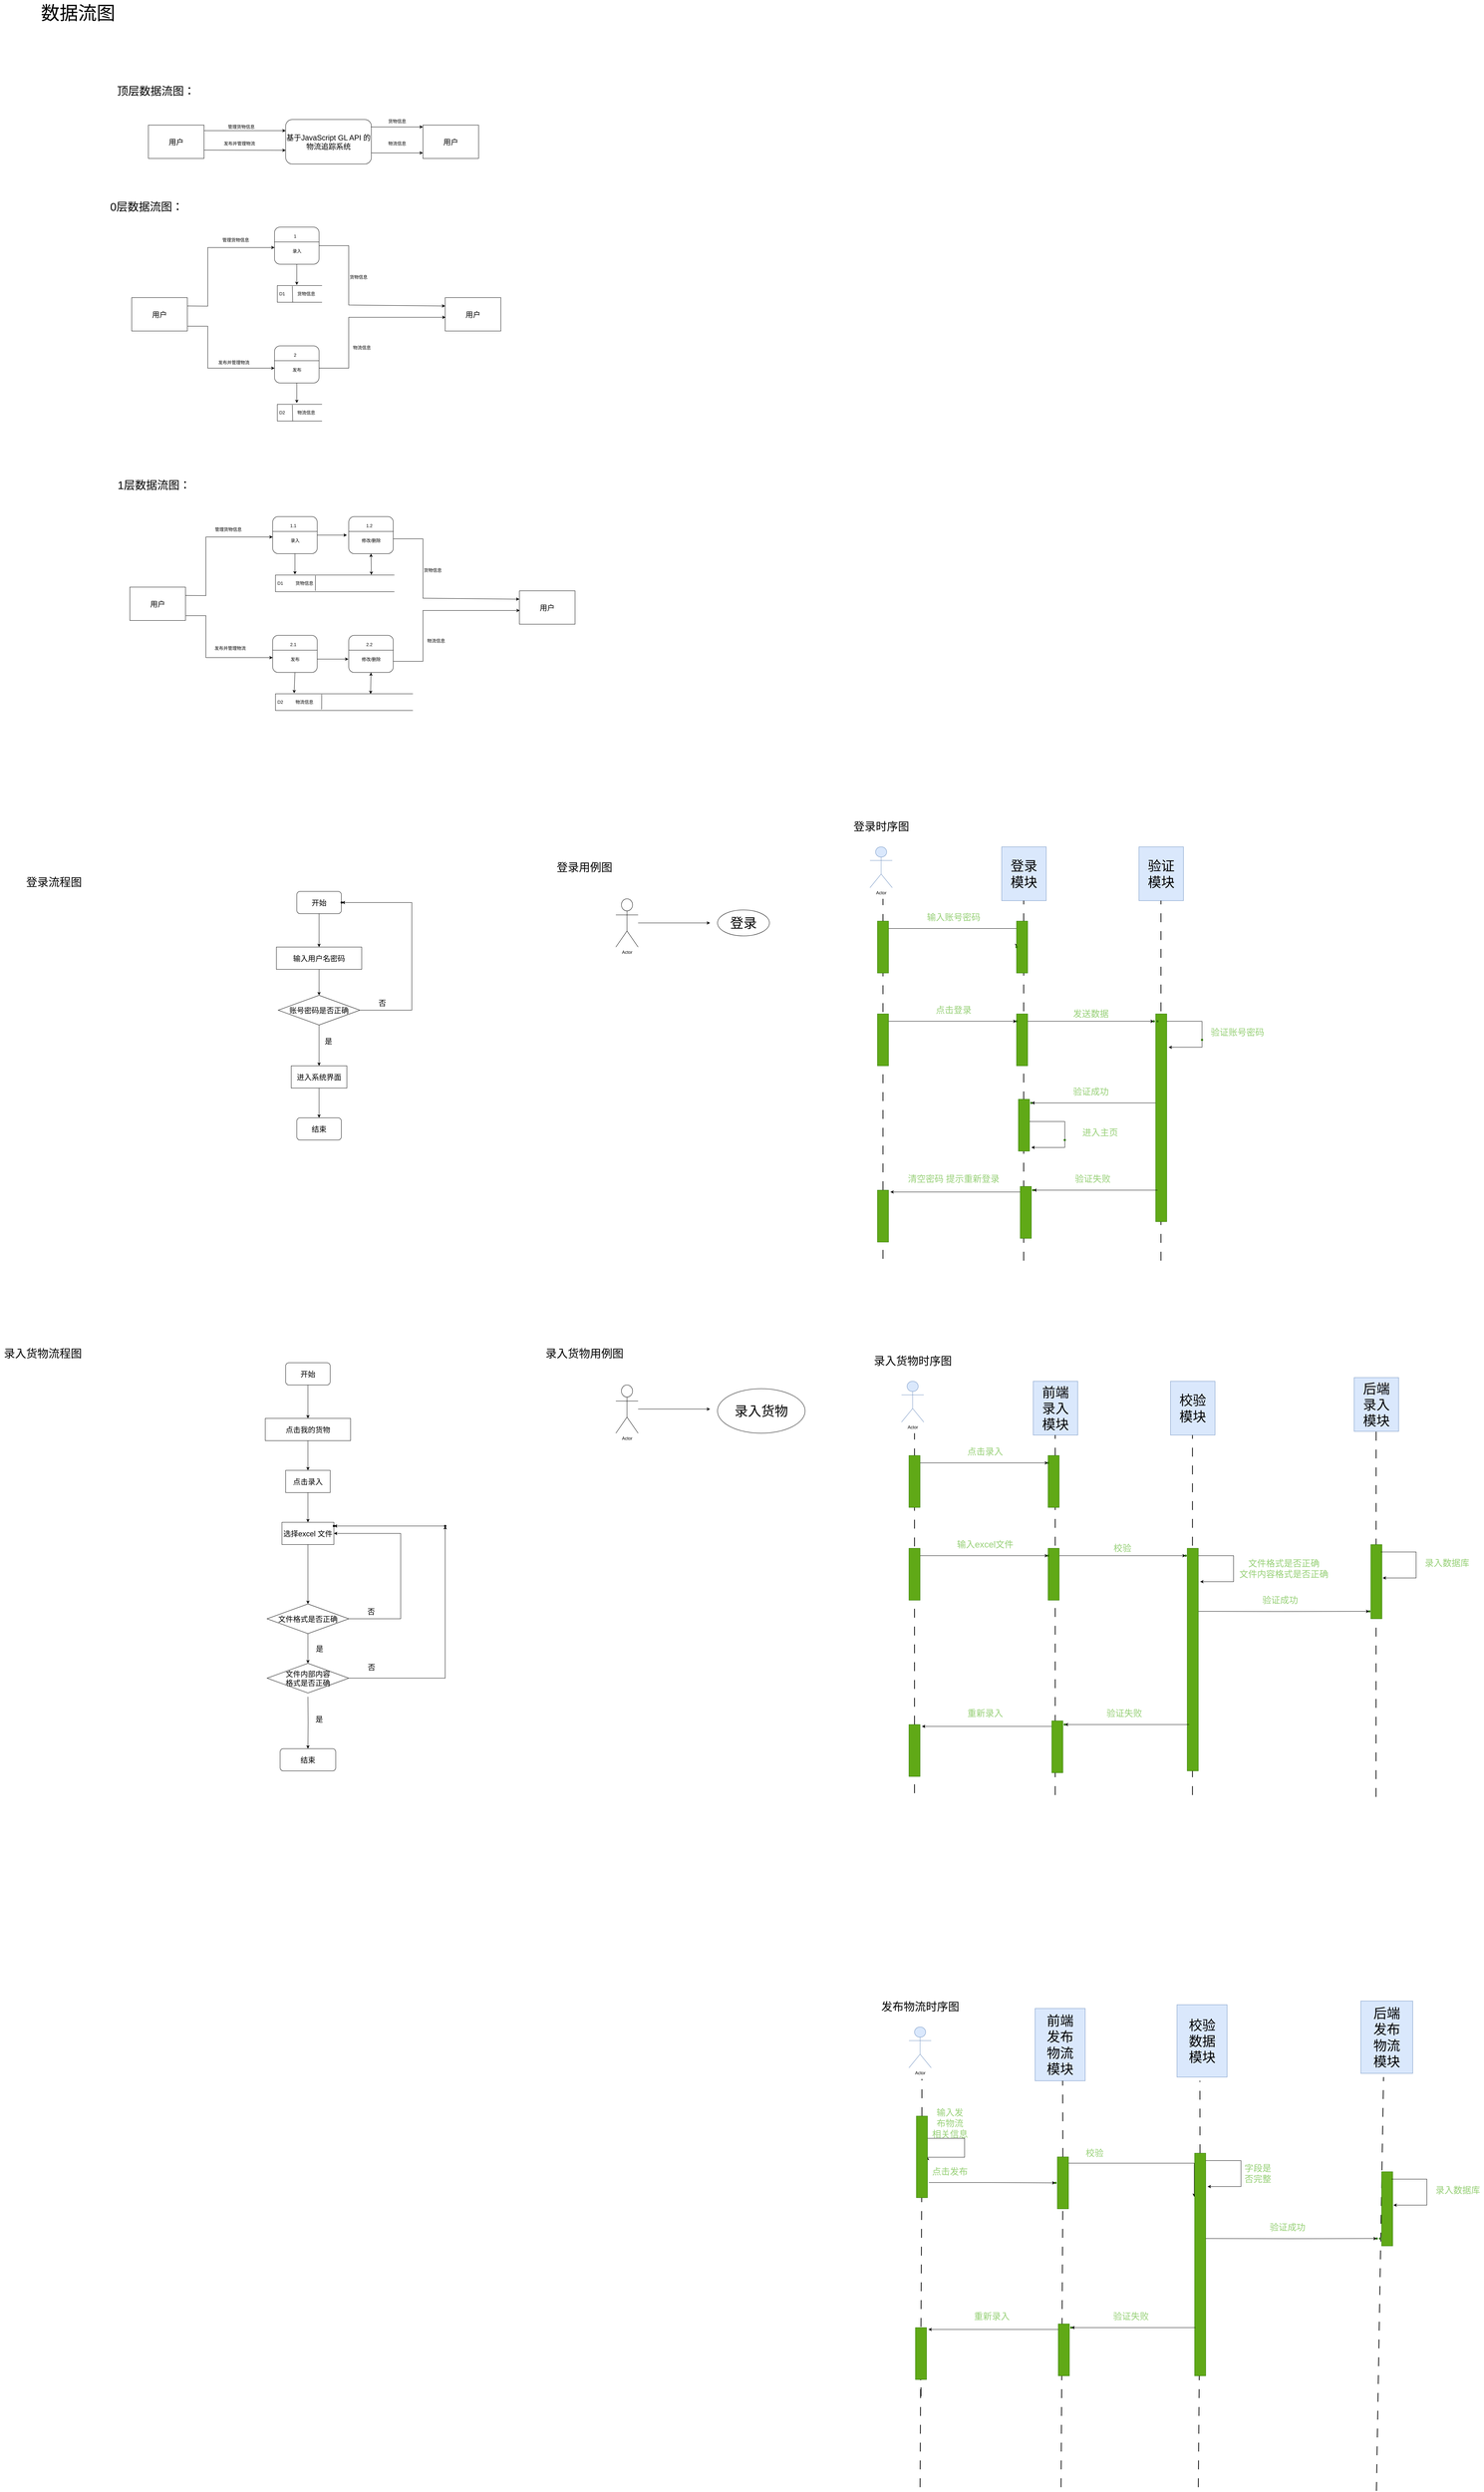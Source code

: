 <mxfile version="21.2.1" type="github">
  <diagram name="Page-1" id="b5b7bab2-c9e2-2cf4-8b2a-24fd1a2a6d21">
    <mxGraphModel dx="4284" dy="1873" grid="1" gridSize="10" guides="1" tooltips="1" connect="1" arrows="1" fold="1" page="1" pageScale="1" pageWidth="827" pageHeight="1169" background="none" math="0" shadow="0">
      <root>
        <mxCell id="0" />
        <mxCell id="1" parent="0" />
        <mxCell id="44vKcgO6JZs-gFAmP7-q-1" value="&lt;font style=&quot;font-size: 20px;&quot;&gt;用户&lt;/font&gt;" style="rounded=0;whiteSpace=wrap;html=1;" parent="1" vertex="1">
          <mxGeometry x="40" y="595" width="150" height="90" as="geometry" />
        </mxCell>
        <mxCell id="44vKcgO6JZs-gFAmP7-q-2" value="" style="endArrow=classic;html=1;rounded=0;entryX=0;entryY=0.25;entryDx=0;entryDy=0;" parent="1" target="44vKcgO6JZs-gFAmP7-q-3" edge="1">
          <mxGeometry width="50" height="50" relative="1" as="geometry">
            <mxPoint x="190" y="610" as="sourcePoint" />
            <mxPoint x="330" y="640" as="targetPoint" />
          </mxGeometry>
        </mxCell>
        <mxCell id="44vKcgO6JZs-gFAmP7-q-3" value="&lt;font style=&quot;font-size: 20px;&quot;&gt;基于JavaScript GL API 的物流追踪系统&lt;/font&gt;" style="rounded=1;whiteSpace=wrap;html=1;" parent="1" vertex="1">
          <mxGeometry x="410" y="580" width="231" height="120" as="geometry" />
        </mxCell>
        <mxCell id="44vKcgO6JZs-gFAmP7-q-4" value="管理货物信息" style="text;html=1;align=center;verticalAlign=middle;resizable=0;points=[];autosize=1;strokeColor=none;fillColor=none;" parent="1" vertex="1">
          <mxGeometry x="240" y="585" width="100" height="30" as="geometry" />
        </mxCell>
        <mxCell id="44vKcgO6JZs-gFAmP7-q-5" value="" style="endArrow=classic;html=1;rounded=0;entryX=0;entryY=0.5;entryDx=0;entryDy=0;" parent="1" edge="1">
          <mxGeometry width="50" height="50" relative="1" as="geometry">
            <mxPoint x="640" y="600" as="sourcePoint" />
            <mxPoint x="780" y="600" as="targetPoint" />
          </mxGeometry>
        </mxCell>
        <mxCell id="44vKcgO6JZs-gFAmP7-q-6" value="" style="endArrow=classic;html=1;rounded=0;exitX=1;exitY=0.75;exitDx=0;exitDy=0;" parent="1" source="44vKcgO6JZs-gFAmP7-q-1" edge="1">
          <mxGeometry width="50" height="50" relative="1" as="geometry">
            <mxPoint x="360" y="680" as="sourcePoint" />
            <mxPoint x="410" y="663" as="targetPoint" />
          </mxGeometry>
        </mxCell>
        <mxCell id="44vKcgO6JZs-gFAmP7-q-7" value="" style="endArrow=classic;html=1;rounded=0;exitX=1;exitY=0.75;exitDx=0;exitDy=0;entryX=0;entryY=0.5;entryDx=0;entryDy=0;" parent="1" source="44vKcgO6JZs-gFAmP7-q-3" edge="1">
          <mxGeometry width="50" height="50" relative="1" as="geometry">
            <mxPoint x="641" y="660" as="sourcePoint" />
            <mxPoint x="780" y="670" as="targetPoint" />
          </mxGeometry>
        </mxCell>
        <mxCell id="44vKcgO6JZs-gFAmP7-q-9" value="发布并管理物流" style="text;html=1;align=center;verticalAlign=middle;resizable=0;points=[];autosize=1;strokeColor=none;fillColor=none;" parent="1" vertex="1">
          <mxGeometry x="230" y="630" width="110" height="30" as="geometry" />
        </mxCell>
        <mxCell id="44vKcgO6JZs-gFAmP7-q-16" value="货物信息" style="text;html=1;align=center;verticalAlign=middle;resizable=0;points=[];autosize=1;strokeColor=none;fillColor=none;" parent="1" vertex="1">
          <mxGeometry x="675" y="570" width="70" height="30" as="geometry" />
        </mxCell>
        <mxCell id="44vKcgO6JZs-gFAmP7-q-17" value="物流信息" style="text;html=1;align=center;verticalAlign=middle;resizable=0;points=[];autosize=1;strokeColor=none;fillColor=none;" parent="1" vertex="1">
          <mxGeometry x="675" y="630" width="70" height="30" as="geometry" />
        </mxCell>
        <mxCell id="44vKcgO6JZs-gFAmP7-q-19" value="&lt;font style=&quot;font-size: 30px;&quot;&gt;顶层数据流图：&lt;/font&gt;" style="text;html=1;align=center;verticalAlign=middle;resizable=0;points=[];autosize=1;strokeColor=none;fillColor=none;" parent="1" vertex="1">
          <mxGeometry x="-55" y="478" width="230" height="50" as="geometry" />
        </mxCell>
        <mxCell id="44vKcgO6JZs-gFAmP7-q-20" value="&lt;font style=&quot;font-size: 30px;&quot;&gt;0层数据流图：&lt;/font&gt;" style="text;html=1;align=center;verticalAlign=middle;resizable=0;points=[];autosize=1;strokeColor=none;fillColor=none;" parent="1" vertex="1">
          <mxGeometry x="-75" y="790" width="220" height="50" as="geometry" />
        </mxCell>
        <mxCell id="44vKcgO6JZs-gFAmP7-q-21" value="&lt;font style=&quot;font-size: 20px;&quot;&gt;用户&lt;/font&gt;" style="rounded=0;whiteSpace=wrap;html=1;" parent="1" vertex="1">
          <mxGeometry x="-5" y="1060" width="150" height="90" as="geometry" />
        </mxCell>
        <mxCell id="44vKcgO6JZs-gFAmP7-q-22" value="" style="endArrow=classic;html=1;rounded=0;entryX=0;entryY=0.25;entryDx=0;entryDy=0;exitX=1;exitY=0.25;exitDx=0;exitDy=0;" parent="1" source="44vKcgO6JZs-gFAmP7-q-21" edge="1">
          <mxGeometry width="50" height="50" relative="1" as="geometry">
            <mxPoint x="160" y="925" as="sourcePoint" />
            <mxPoint x="380" y="925" as="targetPoint" />
            <Array as="points">
              <mxPoint x="200" y="1083" />
              <mxPoint x="200" y="925" />
            </Array>
          </mxGeometry>
        </mxCell>
        <mxCell id="44vKcgO6JZs-gFAmP7-q-24" value="" style="rounded=1;whiteSpace=wrap;html=1;" parent="1" vertex="1">
          <mxGeometry x="380" y="870" width="120" height="100" as="geometry" />
        </mxCell>
        <mxCell id="44vKcgO6JZs-gFAmP7-q-25" value="" style="endArrow=none;html=1;rounded=0;entryX=1;entryY=0.4;entryDx=0;entryDy=0;entryPerimeter=0;" parent="1" target="44vKcgO6JZs-gFAmP7-q-24" edge="1">
          <mxGeometry width="50" height="50" relative="1" as="geometry">
            <mxPoint x="380" y="910" as="sourcePoint" />
            <mxPoint x="410" y="780" as="targetPoint" />
          </mxGeometry>
        </mxCell>
        <mxCell id="44vKcgO6JZs-gFAmP7-q-26" value="1" style="text;html=1;align=center;verticalAlign=middle;resizable=0;points=[];autosize=1;strokeColor=none;fillColor=none;" parent="1" vertex="1">
          <mxGeometry x="420" y="880" width="30" height="30" as="geometry" />
        </mxCell>
        <mxCell id="44vKcgO6JZs-gFAmP7-q-27" value="录入" style="text;html=1;align=center;verticalAlign=middle;resizable=0;points=[];autosize=1;strokeColor=none;fillColor=none;" parent="1" vertex="1">
          <mxGeometry x="415" y="920" width="50" height="30" as="geometry" />
        </mxCell>
        <mxCell id="44vKcgO6JZs-gFAmP7-q-30" value="" style="shape=partialRectangle;whiteSpace=wrap;html=1;bottom=1;right=1;left=1;top=0;fillColor=none;routingCenterX=-0.5;rotation=90;" parent="1" vertex="1">
          <mxGeometry x="425" y="990" width="45" height="120" as="geometry" />
        </mxCell>
        <mxCell id="44vKcgO6JZs-gFAmP7-q-31" value="D1" style="text;html=1;align=center;verticalAlign=middle;resizable=0;points=[];autosize=1;strokeColor=none;fillColor=none;" parent="1" vertex="1">
          <mxGeometry x="380" y="1035" width="40" height="30" as="geometry" />
        </mxCell>
        <mxCell id="44vKcgO6JZs-gFAmP7-q-32" value="" style="endArrow=none;html=1;rounded=0;exitX=0.033;exitY=0.663;exitDx=0;exitDy=0;exitPerimeter=0;entryX=1.011;entryY=0.654;entryDx=0;entryDy=0;entryPerimeter=0;" parent="1" source="44vKcgO6JZs-gFAmP7-q-30" target="44vKcgO6JZs-gFAmP7-q-30" edge="1">
          <mxGeometry width="50" height="50" relative="1" as="geometry">
            <mxPoint x="710" y="1000" as="sourcePoint" />
            <mxPoint x="430" y="1070" as="targetPoint" />
          </mxGeometry>
        </mxCell>
        <mxCell id="44vKcgO6JZs-gFAmP7-q-34" value="货物信息" style="text;html=1;align=center;verticalAlign=middle;resizable=0;points=[];autosize=1;strokeColor=none;fillColor=none;" parent="1" vertex="1">
          <mxGeometry x="430" y="1035" width="70" height="30" as="geometry" />
        </mxCell>
        <mxCell id="44vKcgO6JZs-gFAmP7-q-38" value="" style="endArrow=classic;html=1;rounded=0;entryX=0;entryY=0.25;entryDx=0;entryDy=0;" parent="1" target="44vKcgO6JZs-gFAmP7-q-42" edge="1">
          <mxGeometry width="50" height="50" relative="1" as="geometry">
            <mxPoint x="500" y="920" as="sourcePoint" />
            <mxPoint x="750" y="920" as="targetPoint" />
            <Array as="points">
              <mxPoint x="580" y="920" />
              <mxPoint x="580" y="1080" />
            </Array>
          </mxGeometry>
        </mxCell>
        <mxCell id="44vKcgO6JZs-gFAmP7-q-40" value="货物信息" style="text;html=1;align=center;verticalAlign=middle;resizable=0;points=[];autosize=1;strokeColor=none;fillColor=none;" parent="1" vertex="1">
          <mxGeometry x="571" y="990" width="70" height="30" as="geometry" />
        </mxCell>
        <mxCell id="44vKcgO6JZs-gFAmP7-q-41" value="&lt;font style=&quot;font-size: 20px;&quot;&gt;用户&lt;/font&gt;" style="rounded=0;whiteSpace=wrap;html=1;" parent="1" vertex="1">
          <mxGeometry x="780" y="595" width="150" height="90" as="geometry" />
        </mxCell>
        <mxCell id="44vKcgO6JZs-gFAmP7-q-42" value="&lt;font style=&quot;font-size: 20px;&quot;&gt;用户&lt;/font&gt;" style="rounded=0;whiteSpace=wrap;html=1;" parent="1" vertex="1">
          <mxGeometry x="840" y="1060" width="150" height="90" as="geometry" />
        </mxCell>
        <mxCell id="44vKcgO6JZs-gFAmP7-q-45" value="" style="endArrow=classic;html=1;rounded=0;exitX=0.086;exitY=1.067;exitDx=0;exitDy=0;exitPerimeter=0;" parent="1" edge="1">
          <mxGeometry width="50" height="50" relative="1" as="geometry">
            <mxPoint x="146.02" y="1137.01" as="sourcePoint" />
            <mxPoint x="380" y="1250" as="targetPoint" />
            <Array as="points">
              <mxPoint x="200" y="1137" />
              <mxPoint x="200" y="1250" />
            </Array>
          </mxGeometry>
        </mxCell>
        <mxCell id="44vKcgO6JZs-gFAmP7-q-46" value="" style="rounded=1;whiteSpace=wrap;html=1;" parent="1" vertex="1">
          <mxGeometry x="380" y="1190" width="120" height="100" as="geometry" />
        </mxCell>
        <mxCell id="44vKcgO6JZs-gFAmP7-q-47" value="" style="endArrow=none;html=1;rounded=0;entryX=1;entryY=0.4;entryDx=0;entryDy=0;entryPerimeter=0;" parent="1" target="44vKcgO6JZs-gFAmP7-q-46" edge="1">
          <mxGeometry width="50" height="50" relative="1" as="geometry">
            <mxPoint x="380" y="1230" as="sourcePoint" />
            <mxPoint x="410" y="1100" as="targetPoint" />
          </mxGeometry>
        </mxCell>
        <mxCell id="44vKcgO6JZs-gFAmP7-q-48" value="2" style="text;html=1;align=center;verticalAlign=middle;resizable=0;points=[];autosize=1;strokeColor=none;fillColor=none;" parent="1" vertex="1">
          <mxGeometry x="420" y="1200" width="30" height="30" as="geometry" />
        </mxCell>
        <mxCell id="44vKcgO6JZs-gFAmP7-q-49" value="发布" style="text;html=1;align=center;verticalAlign=middle;resizable=0;points=[];autosize=1;strokeColor=none;fillColor=none;" parent="1" vertex="1">
          <mxGeometry x="415" y="1240" width="50" height="30" as="geometry" />
        </mxCell>
        <mxCell id="44vKcgO6JZs-gFAmP7-q-51" value="" style="shape=partialRectangle;whiteSpace=wrap;html=1;bottom=1;right=1;left=1;top=0;fillColor=none;routingCenterX=-0.5;rotation=90;" parent="1" vertex="1">
          <mxGeometry x="425" y="1310" width="45" height="120" as="geometry" />
        </mxCell>
        <mxCell id="44vKcgO6JZs-gFAmP7-q-52" value="D2" style="text;html=1;align=center;verticalAlign=middle;resizable=0;points=[];autosize=1;strokeColor=none;fillColor=none;" parent="1" vertex="1">
          <mxGeometry x="380" y="1355" width="40" height="30" as="geometry" />
        </mxCell>
        <mxCell id="44vKcgO6JZs-gFAmP7-q-53" value="" style="endArrow=none;html=1;rounded=0;exitX=0.033;exitY=0.663;exitDx=0;exitDy=0;exitPerimeter=0;entryX=1.011;entryY=0.654;entryDx=0;entryDy=0;entryPerimeter=0;" parent="1" source="44vKcgO6JZs-gFAmP7-q-51" target="44vKcgO6JZs-gFAmP7-q-51" edge="1">
          <mxGeometry width="50" height="50" relative="1" as="geometry">
            <mxPoint x="710" y="1320" as="sourcePoint" />
            <mxPoint x="430" y="1390" as="targetPoint" />
          </mxGeometry>
        </mxCell>
        <mxCell id="44vKcgO6JZs-gFAmP7-q-54" value="物流信息" style="text;html=1;align=center;verticalAlign=middle;resizable=0;points=[];autosize=1;strokeColor=none;fillColor=none;" parent="1" vertex="1">
          <mxGeometry x="430" y="1355" width="70" height="30" as="geometry" />
        </mxCell>
        <mxCell id="44vKcgO6JZs-gFAmP7-q-56" value="" style="endArrow=classic;html=1;rounded=0;entryX=0.007;entryY=0.589;entryDx=0;entryDy=0;entryPerimeter=0;" parent="1" target="44vKcgO6JZs-gFAmP7-q-42" edge="1">
          <mxGeometry width="50" height="50" relative="1" as="geometry">
            <mxPoint x="500" y="1250" as="sourcePoint" />
            <mxPoint x="410" y="1020" as="targetPoint" />
            <Array as="points">
              <mxPoint x="580" y="1250" />
              <mxPoint x="580" y="1113" />
            </Array>
          </mxGeometry>
        </mxCell>
        <mxCell id="44vKcgO6JZs-gFAmP7-q-57" value="物流信息" style="text;html=1;align=center;verticalAlign=middle;resizable=0;points=[];autosize=1;strokeColor=none;fillColor=none;" parent="1" vertex="1">
          <mxGeometry x="580" y="1180" width="70" height="30" as="geometry" />
        </mxCell>
        <mxCell id="44vKcgO6JZs-gFAmP7-q-60" value="&lt;font style=&quot;font-size: 30px;&quot;&gt;1层数据流图：&lt;/font&gt;" style="text;html=1;align=center;verticalAlign=middle;resizable=0;points=[];autosize=1;strokeColor=none;fillColor=none;" parent="1" vertex="1">
          <mxGeometry x="-55" y="1540" width="220" height="50" as="geometry" />
        </mxCell>
        <mxCell id="44vKcgO6JZs-gFAmP7-q-63" value="&lt;font style=&quot;font-size: 20px;&quot;&gt;用户&lt;/font&gt;" style="rounded=0;whiteSpace=wrap;html=1;" parent="1" vertex="1">
          <mxGeometry x="-10" y="1840" width="150" height="90" as="geometry" />
        </mxCell>
        <mxCell id="44vKcgO6JZs-gFAmP7-q-64" value="" style="endArrow=classic;html=1;rounded=0;entryX=0;entryY=0.25;entryDx=0;entryDy=0;exitX=1;exitY=0.25;exitDx=0;exitDy=0;" parent="1" source="44vKcgO6JZs-gFAmP7-q-63" edge="1">
          <mxGeometry width="50" height="50" relative="1" as="geometry">
            <mxPoint x="155" y="1705" as="sourcePoint" />
            <mxPoint x="375" y="1705" as="targetPoint" />
            <Array as="points">
              <mxPoint x="195" y="1863" />
              <mxPoint x="195" y="1705" />
            </Array>
          </mxGeometry>
        </mxCell>
        <mxCell id="44vKcgO6JZs-gFAmP7-q-96" value="" style="edgeStyle=orthogonalEdgeStyle;rounded=0;orthogonalLoop=1;jettySize=auto;html=1;" parent="1" source="44vKcgO6JZs-gFAmP7-q-66" edge="1">
          <mxGeometry relative="1" as="geometry">
            <mxPoint x="575" y="1700" as="targetPoint" />
          </mxGeometry>
        </mxCell>
        <mxCell id="44vKcgO6JZs-gFAmP7-q-66" value="" style="rounded=1;whiteSpace=wrap;html=1;" parent="1" vertex="1">
          <mxGeometry x="375" y="1650" width="120" height="100" as="geometry" />
        </mxCell>
        <mxCell id="44vKcgO6JZs-gFAmP7-q-67" value="" style="endArrow=none;html=1;rounded=0;entryX=1;entryY=0.4;entryDx=0;entryDy=0;entryPerimeter=0;" parent="1" target="44vKcgO6JZs-gFAmP7-q-66" edge="1">
          <mxGeometry width="50" height="50" relative="1" as="geometry">
            <mxPoint x="375" y="1690" as="sourcePoint" />
            <mxPoint x="405" y="1560" as="targetPoint" />
          </mxGeometry>
        </mxCell>
        <mxCell id="44vKcgO6JZs-gFAmP7-q-68" value="1.1" style="text;html=1;align=center;verticalAlign=middle;resizable=0;points=[];autosize=1;strokeColor=none;fillColor=none;" parent="1" vertex="1">
          <mxGeometry x="410" y="1660" width="40" height="30" as="geometry" />
        </mxCell>
        <mxCell id="44vKcgO6JZs-gFAmP7-q-69" value="录入" style="text;html=1;align=center;verticalAlign=middle;resizable=0;points=[];autosize=1;strokeColor=none;fillColor=none;" parent="1" vertex="1">
          <mxGeometry x="410" y="1700" width="50" height="30" as="geometry" />
        </mxCell>
        <mxCell id="44vKcgO6JZs-gFAmP7-q-70" value="" style="shape=partialRectangle;whiteSpace=wrap;html=1;bottom=1;right=1;left=1;top=0;fillColor=none;routingCenterX=-0.5;rotation=90;" parent="1" vertex="1">
          <mxGeometry x="520" y="1670" width="45" height="320" as="geometry" />
        </mxCell>
        <mxCell id="44vKcgO6JZs-gFAmP7-q-71" value="D1" style="text;html=1;align=center;verticalAlign=middle;resizable=0;points=[];autosize=1;strokeColor=none;fillColor=none;" parent="1" vertex="1">
          <mxGeometry x="375" y="1815" width="40" height="30" as="geometry" />
        </mxCell>
        <mxCell id="44vKcgO6JZs-gFAmP7-q-72" value="" style="endArrow=none;html=1;rounded=0;exitX=0.033;exitY=0.663;exitDx=0;exitDy=0;exitPerimeter=0;" parent="1" source="44vKcgO6JZs-gFAmP7-q-70" edge="1">
          <mxGeometry width="50" height="50" relative="1" as="geometry">
            <mxPoint x="705" y="1780" as="sourcePoint" />
            <mxPoint x="490" y="1850" as="targetPoint" />
          </mxGeometry>
        </mxCell>
        <mxCell id="44vKcgO6JZs-gFAmP7-q-73" value="货物信息" style="text;html=1;align=center;verticalAlign=middle;resizable=0;points=[];autosize=1;strokeColor=none;fillColor=none;" parent="1" vertex="1">
          <mxGeometry x="425" y="1815" width="70" height="30" as="geometry" />
        </mxCell>
        <mxCell id="44vKcgO6JZs-gFAmP7-q-75" value="" style="endArrow=classic;html=1;rounded=0;entryX=0;entryY=0.25;entryDx=0;entryDy=0;" parent="1" target="44vKcgO6JZs-gFAmP7-q-77" edge="1">
          <mxGeometry width="50" height="50" relative="1" as="geometry">
            <mxPoint x="700" y="1710" as="sourcePoint" />
            <mxPoint x="950" y="1710" as="targetPoint" />
            <Array as="points">
              <mxPoint x="780" y="1710" />
              <mxPoint x="780" y="1870" />
            </Array>
          </mxGeometry>
        </mxCell>
        <mxCell id="44vKcgO6JZs-gFAmP7-q-76" value="货物信息" style="text;html=1;align=center;verticalAlign=middle;resizable=0;points=[];autosize=1;strokeColor=none;fillColor=none;" parent="1" vertex="1">
          <mxGeometry x="771" y="1780" width="70" height="30" as="geometry" />
        </mxCell>
        <mxCell id="44vKcgO6JZs-gFAmP7-q-77" value="&lt;font style=&quot;font-size: 20px;&quot;&gt;用户&lt;/font&gt;" style="rounded=0;whiteSpace=wrap;html=1;" parent="1" vertex="1">
          <mxGeometry x="1040" y="1850" width="150" height="90" as="geometry" />
        </mxCell>
        <mxCell id="44vKcgO6JZs-gFAmP7-q-78" value="" style="endArrow=classic;html=1;rounded=0;exitX=0.086;exitY=1.067;exitDx=0;exitDy=0;exitPerimeter=0;" parent="1" edge="1">
          <mxGeometry width="50" height="50" relative="1" as="geometry">
            <mxPoint x="141.02" y="1917.01" as="sourcePoint" />
            <mxPoint x="375" y="2030" as="targetPoint" />
            <Array as="points">
              <mxPoint x="195" y="1917" />
              <mxPoint x="195" y="2030" />
            </Array>
          </mxGeometry>
        </mxCell>
        <mxCell id="44vKcgO6JZs-gFAmP7-q-79" value="" style="rounded=1;whiteSpace=wrap;html=1;" parent="1" vertex="1">
          <mxGeometry x="375" y="1970" width="120" height="100" as="geometry" />
        </mxCell>
        <mxCell id="44vKcgO6JZs-gFAmP7-q-80" value="" style="endArrow=none;html=1;rounded=0;entryX=1;entryY=0.4;entryDx=0;entryDy=0;entryPerimeter=0;" parent="1" target="44vKcgO6JZs-gFAmP7-q-79" edge="1">
          <mxGeometry width="50" height="50" relative="1" as="geometry">
            <mxPoint x="375" y="2010" as="sourcePoint" />
            <mxPoint x="405" y="1880" as="targetPoint" />
          </mxGeometry>
        </mxCell>
        <mxCell id="44vKcgO6JZs-gFAmP7-q-81" value="2.1" style="text;html=1;align=center;verticalAlign=middle;resizable=0;points=[];autosize=1;strokeColor=none;fillColor=none;" parent="1" vertex="1">
          <mxGeometry x="410" y="1980" width="40" height="30" as="geometry" />
        </mxCell>
        <mxCell id="44vKcgO6JZs-gFAmP7-q-82" value="发布" style="text;html=1;align=center;verticalAlign=middle;resizable=0;points=[];autosize=1;strokeColor=none;fillColor=none;" parent="1" vertex="1">
          <mxGeometry x="410" y="2020" width="50" height="30" as="geometry" />
        </mxCell>
        <mxCell id="44vKcgO6JZs-gFAmP7-q-83" value="" style="shape=partialRectangle;whiteSpace=wrap;html=1;bottom=1;right=1;left=1;top=0;fillColor=none;routingCenterX=-0.5;rotation=90;" parent="1" vertex="1">
          <mxGeometry x="545" y="1965" width="45" height="370" as="geometry" />
        </mxCell>
        <mxCell id="44vKcgO6JZs-gFAmP7-q-84" value="D2" style="text;html=1;align=center;verticalAlign=middle;resizable=0;points=[];autosize=1;strokeColor=none;fillColor=none;" parent="1" vertex="1">
          <mxGeometry x="375" y="2135" width="40" height="30" as="geometry" />
        </mxCell>
        <mxCell id="44vKcgO6JZs-gFAmP7-q-85" value="" style="endArrow=none;html=1;rounded=0;exitX=0.033;exitY=0.663;exitDx=0;exitDy=0;exitPerimeter=0;" parent="1" source="44vKcgO6JZs-gFAmP7-q-83" edge="1">
          <mxGeometry width="50" height="50" relative="1" as="geometry">
            <mxPoint x="705" y="2100" as="sourcePoint" />
            <mxPoint x="507" y="2170" as="targetPoint" />
          </mxGeometry>
        </mxCell>
        <mxCell id="44vKcgO6JZs-gFAmP7-q-86" value="物流信息" style="text;html=1;align=center;verticalAlign=middle;resizable=0;points=[];autosize=1;strokeColor=none;fillColor=none;" parent="1" vertex="1">
          <mxGeometry x="425" y="2135" width="70" height="30" as="geometry" />
        </mxCell>
        <mxCell id="44vKcgO6JZs-gFAmP7-q-88" value="" style="endArrow=classic;html=1;rounded=0;entryX=0.007;entryY=0.589;entryDx=0;entryDy=0;entryPerimeter=0;" parent="1" target="44vKcgO6JZs-gFAmP7-q-77" edge="1">
          <mxGeometry width="50" height="50" relative="1" as="geometry">
            <mxPoint x="700" y="2040" as="sourcePoint" />
            <mxPoint x="610" y="1810" as="targetPoint" />
            <Array as="points">
              <mxPoint x="780" y="2040" />
              <mxPoint x="780" y="1903" />
            </Array>
          </mxGeometry>
        </mxCell>
        <mxCell id="44vKcgO6JZs-gFAmP7-q-89" value="物流信息" style="text;html=1;align=center;verticalAlign=middle;resizable=0;points=[];autosize=1;strokeColor=none;fillColor=none;" parent="1" vertex="1">
          <mxGeometry x="780" y="1970" width="70" height="30" as="geometry" />
        </mxCell>
        <mxCell id="44vKcgO6JZs-gFAmP7-q-91" value="管理货物信息" style="text;html=1;align=center;verticalAlign=middle;resizable=0;points=[];autosize=1;strokeColor=none;fillColor=none;" parent="1" vertex="1">
          <mxGeometry x="225" y="890" width="100" height="30" as="geometry" />
        </mxCell>
        <mxCell id="44vKcgO6JZs-gFAmP7-q-92" value="发布并管理物流" style="text;html=1;align=center;verticalAlign=middle;resizable=0;points=[];autosize=1;strokeColor=none;fillColor=none;" parent="1" vertex="1">
          <mxGeometry x="215" y="1220" width="110" height="30" as="geometry" />
        </mxCell>
        <mxCell id="44vKcgO6JZs-gFAmP7-q-93" value="管理货物信息" style="text;html=1;align=center;verticalAlign=middle;resizable=0;points=[];autosize=1;strokeColor=none;fillColor=none;" parent="1" vertex="1">
          <mxGeometry x="205" y="1670" width="100" height="30" as="geometry" />
        </mxCell>
        <mxCell id="44vKcgO6JZs-gFAmP7-q-94" value="发布并管理物流" style="text;html=1;align=center;verticalAlign=middle;resizable=0;points=[];autosize=1;strokeColor=none;fillColor=none;" parent="1" vertex="1">
          <mxGeometry x="205" y="1990" width="110" height="30" as="geometry" />
        </mxCell>
        <mxCell id="44vKcgO6JZs-gFAmP7-q-98" value="" style="rounded=1;whiteSpace=wrap;html=1;" parent="1" vertex="1">
          <mxGeometry x="580" y="1650" width="120" height="100" as="geometry" />
        </mxCell>
        <mxCell id="44vKcgO6JZs-gFAmP7-q-99" value="" style="endArrow=none;html=1;rounded=0;entryX=1;entryY=0.4;entryDx=0;entryDy=0;entryPerimeter=0;" parent="1" target="44vKcgO6JZs-gFAmP7-q-98" edge="1">
          <mxGeometry width="50" height="50" relative="1" as="geometry">
            <mxPoint x="580" y="1690" as="sourcePoint" />
            <mxPoint x="610" y="1560" as="targetPoint" />
          </mxGeometry>
        </mxCell>
        <mxCell id="44vKcgO6JZs-gFAmP7-q-100" value="1.2" style="text;html=1;align=center;verticalAlign=middle;resizable=0;points=[];autosize=1;strokeColor=none;fillColor=none;" parent="1" vertex="1">
          <mxGeometry x="615" y="1660" width="40" height="30" as="geometry" />
        </mxCell>
        <mxCell id="44vKcgO6JZs-gFAmP7-q-101" value="修改/删除" style="text;html=1;align=center;verticalAlign=middle;resizable=0;points=[];autosize=1;strokeColor=none;fillColor=none;" parent="1" vertex="1">
          <mxGeometry x="605" y="1700" width="70" height="30" as="geometry" />
        </mxCell>
        <mxCell id="44vKcgO6JZs-gFAmP7-q-102" value="" style="endArrow=classic;startArrow=classic;html=1;rounded=0;exitX=-0.011;exitY=0.192;exitDx=0;exitDy=0;entryX=0.5;entryY=1;entryDx=0;entryDy=0;exitPerimeter=0;" parent="1" source="44vKcgO6JZs-gFAmP7-q-70" target="44vKcgO6JZs-gFAmP7-q-98" edge="1">
          <mxGeometry width="50" height="50" relative="1" as="geometry">
            <mxPoint x="445" y="1816" as="sourcePoint" />
            <mxPoint x="445" y="1760" as="targetPoint" />
          </mxGeometry>
        </mxCell>
        <mxCell id="44vKcgO6JZs-gFAmP7-q-103" value="" style="rounded=1;whiteSpace=wrap;html=1;" parent="1" vertex="1">
          <mxGeometry x="580" y="1970" width="120" height="100" as="geometry" />
        </mxCell>
        <mxCell id="44vKcgO6JZs-gFAmP7-q-104" value="" style="endArrow=none;html=1;rounded=0;entryX=1;entryY=0.4;entryDx=0;entryDy=0;entryPerimeter=0;" parent="1" target="44vKcgO6JZs-gFAmP7-q-103" edge="1">
          <mxGeometry width="50" height="50" relative="1" as="geometry">
            <mxPoint x="580" y="2010" as="sourcePoint" />
            <mxPoint x="610" y="1880" as="targetPoint" />
          </mxGeometry>
        </mxCell>
        <mxCell id="44vKcgO6JZs-gFAmP7-q-105" value="2.2" style="text;html=1;align=center;verticalAlign=middle;resizable=0;points=[];autosize=1;strokeColor=none;fillColor=none;" parent="1" vertex="1">
          <mxGeometry x="615" y="1980" width="40" height="30" as="geometry" />
        </mxCell>
        <mxCell id="44vKcgO6JZs-gFAmP7-q-106" value="修改/删除" style="text;html=1;align=center;verticalAlign=middle;resizable=0;points=[];autosize=1;strokeColor=none;fillColor=none;" parent="1" vertex="1">
          <mxGeometry x="605" y="2020" width="70" height="30" as="geometry" />
        </mxCell>
        <mxCell id="44vKcgO6JZs-gFAmP7-q-109" value="" style="endArrow=classic;html=1;rounded=0;exitX=1;exitY=0.64;exitDx=0;exitDy=0;exitPerimeter=0;entryX=-0.008;entryY=0.64;entryDx=0;entryDy=0;entryPerimeter=0;" parent="1" source="44vKcgO6JZs-gFAmP7-q-79" target="44vKcgO6JZs-gFAmP7-q-103" edge="1">
          <mxGeometry width="50" height="50" relative="1" as="geometry">
            <mxPoint x="360" y="1770" as="sourcePoint" />
            <mxPoint x="410" y="1720" as="targetPoint" />
          </mxGeometry>
        </mxCell>
        <mxCell id="44vKcgO6JZs-gFAmP7-q-111" value="" style="endArrow=classic;startArrow=classic;html=1;rounded=0;exitX=0.011;exitY=0.307;exitDx=0;exitDy=0;entryX=0.5;entryY=1;entryDx=0;entryDy=0;exitPerimeter=0;" parent="1" source="44vKcgO6JZs-gFAmP7-q-83" target="44vKcgO6JZs-gFAmP7-q-103" edge="1">
          <mxGeometry width="50" height="50" relative="1" as="geometry">
            <mxPoint x="460" y="1770" as="sourcePoint" />
            <mxPoint x="510" y="1720" as="targetPoint" />
          </mxGeometry>
        </mxCell>
        <mxCell id="44vKcgO6JZs-gFAmP7-q-113" value="" style="endArrow=classic;html=1;rounded=0;exitX=0.5;exitY=1;exitDx=0;exitDy=0;entryX=-0.033;entryY=0.864;entryDx=0;entryDy=0;entryPerimeter=0;" parent="1" source="44vKcgO6JZs-gFAmP7-q-79" target="44vKcgO6JZs-gFAmP7-q-83" edge="1">
          <mxGeometry width="50" height="50" relative="1" as="geometry">
            <mxPoint x="460" y="1970" as="sourcePoint" />
            <mxPoint x="510" y="1920" as="targetPoint" />
          </mxGeometry>
        </mxCell>
        <mxCell id="44vKcgO6JZs-gFAmP7-q-114" value="" style="endArrow=classic;html=1;rounded=0;exitX=0.5;exitY=1;exitDx=0;exitDy=0;entryX=-0.033;entryY=0.836;entryDx=0;entryDy=0;entryPerimeter=0;" parent="1" source="44vKcgO6JZs-gFAmP7-q-66" target="44vKcgO6JZs-gFAmP7-q-70" edge="1">
          <mxGeometry width="50" height="50" relative="1" as="geometry">
            <mxPoint x="460" y="1970" as="sourcePoint" />
            <mxPoint x="510" y="1920" as="targetPoint" />
          </mxGeometry>
        </mxCell>
        <mxCell id="44vKcgO6JZs-gFAmP7-q-115" value="" style="endArrow=classic;html=1;rounded=0;exitX=0.5;exitY=1;exitDx=0;exitDy=0;entryX=-0.078;entryY=0.563;entryDx=0;entryDy=0;entryPerimeter=0;" parent="1" source="44vKcgO6JZs-gFAmP7-q-46" target="44vKcgO6JZs-gFAmP7-q-51" edge="1">
          <mxGeometry width="50" height="50" relative="1" as="geometry">
            <mxPoint x="460" y="1370" as="sourcePoint" />
            <mxPoint x="510" y="1320" as="targetPoint" />
          </mxGeometry>
        </mxCell>
        <mxCell id="44vKcgO6JZs-gFAmP7-q-116" value="" style="endArrow=classic;html=1;rounded=0;exitX=0.5;exitY=1;exitDx=0;exitDy=0;entryX=-0.033;entryY=0.563;entryDx=0;entryDy=0;entryPerimeter=0;" parent="1" source="44vKcgO6JZs-gFAmP7-q-24" target="44vKcgO6JZs-gFAmP7-q-30" edge="1">
          <mxGeometry width="50" height="50" relative="1" as="geometry">
            <mxPoint x="460" y="1370" as="sourcePoint" />
            <mxPoint x="440" y="1020" as="targetPoint" />
          </mxGeometry>
        </mxCell>
        <mxCell id="44vKcgO6JZs-gFAmP7-q-117" value="&lt;font style=&quot;font-size: 50px;&quot;&gt;数据流图&lt;/font&gt;" style="text;html=1;align=center;verticalAlign=middle;resizable=0;points=[];autosize=1;strokeColor=none;fillColor=none;" parent="1" vertex="1">
          <mxGeometry x="-260" y="258" width="220" height="70" as="geometry" />
        </mxCell>
        <mxCell id="44vKcgO6JZs-gFAmP7-q-118" value="&lt;font style=&quot;font-size: 30px;&quot;&gt;登录流程图&lt;/font&gt;" style="text;html=1;align=center;verticalAlign=middle;resizable=0;points=[];autosize=1;strokeColor=none;fillColor=none;" parent="1" vertex="1">
          <mxGeometry x="-300" y="2610" width="170" height="50" as="geometry" />
        </mxCell>
        <mxCell id="44vKcgO6JZs-gFAmP7-q-123" value="" style="edgeStyle=orthogonalEdgeStyle;rounded=0;orthogonalLoop=1;jettySize=auto;html=1;" parent="1" source="44vKcgO6JZs-gFAmP7-q-119" target="44vKcgO6JZs-gFAmP7-q-122" edge="1">
          <mxGeometry relative="1" as="geometry" />
        </mxCell>
        <mxCell id="44vKcgO6JZs-gFAmP7-q-119" value="&lt;font style=&quot;font-size: 20px;&quot;&gt;开始&lt;/font&gt;" style="rounded=1;whiteSpace=wrap;html=1;" parent="1" vertex="1">
          <mxGeometry x="440" y="2660" width="120" height="60" as="geometry" />
        </mxCell>
        <mxCell id="44vKcgO6JZs-gFAmP7-q-125" value="" style="edgeStyle=orthogonalEdgeStyle;rounded=0;orthogonalLoop=1;jettySize=auto;html=1;" parent="1" source="44vKcgO6JZs-gFAmP7-q-122" target="44vKcgO6JZs-gFAmP7-q-124" edge="1">
          <mxGeometry relative="1" as="geometry" />
        </mxCell>
        <mxCell id="44vKcgO6JZs-gFAmP7-q-122" value="&lt;font style=&quot;font-size: 20px;&quot;&gt;输入用户名密码&lt;/font&gt;" style="rounded=0;whiteSpace=wrap;html=1;fillColor=default;" parent="1" vertex="1">
          <mxGeometry x="385" y="2810" width="230" height="60" as="geometry" />
        </mxCell>
        <mxCell id="44vKcgO6JZs-gFAmP7-q-127" value="" style="edgeStyle=orthogonalEdgeStyle;rounded=0;orthogonalLoop=1;jettySize=auto;html=1;" parent="1" source="44vKcgO6JZs-gFAmP7-q-124" target="44vKcgO6JZs-gFAmP7-q-126" edge="1">
          <mxGeometry relative="1" as="geometry" />
        </mxCell>
        <mxCell id="44vKcgO6JZs-gFAmP7-q-130" value="" style="edgeStyle=orthogonalEdgeStyle;rounded=0;orthogonalLoop=1;jettySize=auto;html=1;" parent="1" source="44vKcgO6JZs-gFAmP7-q-124" target="44vKcgO6JZs-gFAmP7-q-129" edge="1">
          <mxGeometry relative="1" as="geometry">
            <Array as="points">
              <mxPoint x="750" y="2980" />
              <mxPoint x="750" y="2690" />
            </Array>
          </mxGeometry>
        </mxCell>
        <mxCell id="44vKcgO6JZs-gFAmP7-q-124" value="&lt;font style=&quot;font-size: 20px;&quot;&gt;账号密码是否正确&lt;/font&gt;" style="rhombus;whiteSpace=wrap;html=1;rounded=0;" parent="1" vertex="1">
          <mxGeometry x="390" y="2940" width="220" height="80" as="geometry" />
        </mxCell>
        <mxCell id="44vKcgO6JZs-gFAmP7-q-133" value="" style="edgeStyle=orthogonalEdgeStyle;rounded=0;orthogonalLoop=1;jettySize=auto;html=1;" parent="1" source="44vKcgO6JZs-gFAmP7-q-126" target="44vKcgO6JZs-gFAmP7-q-132" edge="1">
          <mxGeometry relative="1" as="geometry" />
        </mxCell>
        <mxCell id="44vKcgO6JZs-gFAmP7-q-126" value="&lt;font style=&quot;font-size: 20px;&quot;&gt;进入系统界面&lt;/font&gt;" style="whiteSpace=wrap;html=1;rounded=0;" parent="1" vertex="1">
          <mxGeometry x="425" y="3130" width="150" height="60" as="geometry" />
        </mxCell>
        <mxCell id="44vKcgO6JZs-gFAmP7-q-128" value="&lt;font style=&quot;font-size: 20px;&quot;&gt;是&lt;/font&gt;" style="text;html=1;align=center;verticalAlign=middle;resizable=0;points=[];autosize=1;strokeColor=none;fillColor=none;" parent="1" vertex="1">
          <mxGeometry x="505" y="3043" width="40" height="40" as="geometry" />
        </mxCell>
        <mxCell id="44vKcgO6JZs-gFAmP7-q-129" value="" style="shape=waypoint;sketch=0;size=6;pointerEvents=1;points=[];fillColor=default;resizable=0;rotatable=0;perimeter=centerPerimeter;snapToPoint=1;rounded=0;" parent="1" vertex="1">
          <mxGeometry x="551" y="2680" width="20" height="20" as="geometry" />
        </mxCell>
        <mxCell id="44vKcgO6JZs-gFAmP7-q-131" value="&lt;font style=&quot;font-size: 20px;&quot;&gt;否&lt;/font&gt;" style="text;html=1;align=center;verticalAlign=middle;resizable=0;points=[];autosize=1;strokeColor=none;fillColor=none;" parent="1" vertex="1">
          <mxGeometry x="650" y="2940" width="40" height="40" as="geometry" />
        </mxCell>
        <mxCell id="44vKcgO6JZs-gFAmP7-q-132" value="&lt;font style=&quot;font-size: 20px;&quot;&gt;结束&lt;/font&gt;" style="whiteSpace=wrap;html=1;rounded=1;" parent="1" vertex="1">
          <mxGeometry x="440" y="3270" width="120" height="60" as="geometry" />
        </mxCell>
        <mxCell id="44vKcgO6JZs-gFAmP7-q-134" value="&lt;font style=&quot;font-size: 30px;&quot;&gt;录入货物流程图&lt;/font&gt;" style="text;html=1;align=center;verticalAlign=middle;resizable=0;points=[];autosize=1;strokeColor=none;fillColor=none;" parent="1" vertex="1">
          <mxGeometry x="-360" y="3880" width="230" height="50" as="geometry" />
        </mxCell>
        <mxCell id="44vKcgO6JZs-gFAmP7-q-135" value="" style="edgeStyle=orthogonalEdgeStyle;rounded=0;orthogonalLoop=1;jettySize=auto;html=1;" parent="1" source="44vKcgO6JZs-gFAmP7-q-136" target="44vKcgO6JZs-gFAmP7-q-138" edge="1">
          <mxGeometry relative="1" as="geometry" />
        </mxCell>
        <mxCell id="44vKcgO6JZs-gFAmP7-q-136" value="&lt;font style=&quot;font-size: 20px;&quot;&gt;开始&lt;/font&gt;" style="rounded=1;whiteSpace=wrap;html=1;" parent="1" vertex="1">
          <mxGeometry x="410" y="3930" width="120" height="60" as="geometry" />
        </mxCell>
        <mxCell id="44vKcgO6JZs-gFAmP7-q-137" value="" style="edgeStyle=orthogonalEdgeStyle;rounded=0;orthogonalLoop=1;jettySize=auto;html=1;" parent="1" target="44vKcgO6JZs-gFAmP7-q-141" edge="1">
          <mxGeometry relative="1" as="geometry">
            <mxPoint x="480" y="4390" as="sourcePoint" />
            <Array as="points">
              <mxPoint x="470" y="4390" />
            </Array>
          </mxGeometry>
        </mxCell>
        <mxCell id="44vKcgO6JZs-gFAmP7-q-149" value="" style="edgeStyle=orthogonalEdgeStyle;rounded=0;orthogonalLoop=1;jettySize=auto;html=1;" parent="1" source="44vKcgO6JZs-gFAmP7-q-138" target="44vKcgO6JZs-gFAmP7-q-148" edge="1">
          <mxGeometry relative="1" as="geometry" />
        </mxCell>
        <mxCell id="44vKcgO6JZs-gFAmP7-q-138" value="&lt;span style=&quot;font-size: 20px;&quot;&gt;点击我的货物&lt;/span&gt;" style="rounded=0;whiteSpace=wrap;html=1;fillColor=default;" parent="1" vertex="1">
          <mxGeometry x="355" y="4080" width="230" height="60" as="geometry" />
        </mxCell>
        <mxCell id="44vKcgO6JZs-gFAmP7-q-139" value="" style="edgeStyle=orthogonalEdgeStyle;rounded=0;orthogonalLoop=1;jettySize=auto;html=1;" parent="1" target="44vKcgO6JZs-gFAmP7-q-143" edge="1">
          <mxGeometry relative="1" as="geometry">
            <mxPoint x="470" y="4830" as="sourcePoint" />
          </mxGeometry>
        </mxCell>
        <mxCell id="44vKcgO6JZs-gFAmP7-q-140" value="" style="edgeStyle=orthogonalEdgeStyle;rounded=0;orthogonalLoop=1;jettySize=auto;html=1;entryX=1;entryY=0.5;entryDx=0;entryDy=0;" parent="1" source="44vKcgO6JZs-gFAmP7-q-141" target="44vKcgO6JZs-gFAmP7-q-150" edge="1">
          <mxGeometry relative="1" as="geometry">
            <Array as="points">
              <mxPoint x="720" y="4620" />
              <mxPoint x="720" y="4390" />
            </Array>
          </mxGeometry>
        </mxCell>
        <mxCell id="44vKcgO6JZs-gFAmP7-q-154" value="" style="edgeStyle=orthogonalEdgeStyle;rounded=0;orthogonalLoop=1;jettySize=auto;html=1;" parent="1" source="44vKcgO6JZs-gFAmP7-q-141" target="44vKcgO6JZs-gFAmP7-q-153" edge="1">
          <mxGeometry relative="1" as="geometry" />
        </mxCell>
        <mxCell id="44vKcgO6JZs-gFAmP7-q-141" value="&lt;font style=&quot;font-size: 20px;&quot;&gt;文件格式是否正确&lt;/font&gt;" style="rhombus;whiteSpace=wrap;html=1;rounded=0;" parent="1" vertex="1">
          <mxGeometry x="360" y="4580" width="220" height="80" as="geometry" />
        </mxCell>
        <mxCell id="44vKcgO6JZs-gFAmP7-q-143" value="&lt;span style=&quot;font-size: 20px;&quot;&gt;结束&lt;/span&gt;" style="whiteSpace=wrap;html=1;rounded=1;" parent="1" vertex="1">
          <mxGeometry x="395" y="4970" width="150" height="60" as="geometry" />
        </mxCell>
        <mxCell id="44vKcgO6JZs-gFAmP7-q-144" value="&lt;font style=&quot;font-size: 20px;&quot;&gt;是&lt;/font&gt;" style="text;html=1;align=center;verticalAlign=middle;resizable=0;points=[];autosize=1;strokeColor=none;fillColor=none;" parent="1" vertex="1">
          <mxGeometry x="481" y="4680" width="40" height="40" as="geometry" />
        </mxCell>
        <mxCell id="44vKcgO6JZs-gFAmP7-q-146" value="&lt;font style=&quot;font-size: 20px;&quot;&gt;否&lt;/font&gt;" style="text;html=1;align=center;verticalAlign=middle;resizable=0;points=[];autosize=1;strokeColor=none;fillColor=none;" parent="1" vertex="1">
          <mxGeometry x="620" y="4580" width="40" height="40" as="geometry" />
        </mxCell>
        <mxCell id="44vKcgO6JZs-gFAmP7-q-151" value="" style="edgeStyle=orthogonalEdgeStyle;rounded=0;orthogonalLoop=1;jettySize=auto;html=1;" parent="1" source="44vKcgO6JZs-gFAmP7-q-148" target="44vKcgO6JZs-gFAmP7-q-150" edge="1">
          <mxGeometry relative="1" as="geometry" />
        </mxCell>
        <mxCell id="44vKcgO6JZs-gFAmP7-q-148" value="&lt;font style=&quot;font-size: 20px;&quot;&gt;点击录入&lt;/font&gt;" style="whiteSpace=wrap;html=1;rounded=0;" parent="1" vertex="1">
          <mxGeometry x="410" y="4220" width="120" height="60" as="geometry" />
        </mxCell>
        <mxCell id="44vKcgO6JZs-gFAmP7-q-150" value="&lt;font style=&quot;font-size: 20px;&quot;&gt;选择excel 文件&lt;/font&gt;" style="whiteSpace=wrap;html=1;rounded=0;" parent="1" vertex="1">
          <mxGeometry x="400" y="4360" width="140" height="60" as="geometry" />
        </mxCell>
        <mxCell id="44vKcgO6JZs-gFAmP7-q-158" value="" style="edgeStyle=orthogonalEdgeStyle;rounded=0;orthogonalLoop=1;jettySize=auto;html=1;" parent="1" source="44vKcgO6JZs-gFAmP7-q-153" target="44vKcgO6JZs-gFAmP7-q-157" edge="1">
          <mxGeometry relative="1" as="geometry" />
        </mxCell>
        <mxCell id="44vKcgO6JZs-gFAmP7-q-153" value="&lt;font style=&quot;font-size: 20px;&quot;&gt;文件内部内容&lt;br&gt;格式是否正确&lt;/font&gt;" style="rhombus;whiteSpace=wrap;html=1;rounded=0;" parent="1" vertex="1">
          <mxGeometry x="360" y="4740" width="220" height="80" as="geometry" />
        </mxCell>
        <mxCell id="44vKcgO6JZs-gFAmP7-q-155" value="&lt;font style=&quot;font-size: 20px;&quot;&gt;是&lt;/font&gt;" style="text;html=1;align=center;verticalAlign=middle;resizable=0;points=[];autosize=1;strokeColor=none;fillColor=none;" parent="1" vertex="1">
          <mxGeometry x="480" y="4870" width="40" height="40" as="geometry" />
        </mxCell>
        <mxCell id="44vKcgO6JZs-gFAmP7-q-161" value="" style="edgeStyle=orthogonalEdgeStyle;rounded=0;orthogonalLoop=1;jettySize=auto;html=1;" parent="1" source="44vKcgO6JZs-gFAmP7-q-157" target="44vKcgO6JZs-gFAmP7-q-160" edge="1">
          <mxGeometry relative="1" as="geometry" />
        </mxCell>
        <mxCell id="44vKcgO6JZs-gFAmP7-q-157" value="" style="shape=waypoint;sketch=0;size=6;pointerEvents=1;points=[];fillColor=default;resizable=0;rotatable=0;perimeter=centerPerimeter;snapToPoint=1;rounded=0;" parent="1" vertex="1">
          <mxGeometry x="830" y="4360" width="20" height="20" as="geometry" />
        </mxCell>
        <mxCell id="44vKcgO6JZs-gFAmP7-q-160" value="" style="shape=waypoint;sketch=0;size=6;pointerEvents=1;points=[];fillColor=default;resizable=0;rotatable=0;perimeter=centerPerimeter;snapToPoint=1;rounded=0;" parent="1" vertex="1">
          <mxGeometry x="530" y="4360" width="20" height="20" as="geometry" />
        </mxCell>
        <mxCell id="44vKcgO6JZs-gFAmP7-q-162" value="&lt;font style=&quot;font-size: 20px;&quot;&gt;否&lt;/font&gt;" style="text;html=1;align=center;verticalAlign=middle;resizable=0;points=[];autosize=1;strokeColor=none;fillColor=none;" parent="1" vertex="1">
          <mxGeometry x="621" y="4730" width="40" height="40" as="geometry" />
        </mxCell>
        <mxCell id="GDarnIRBLh9WDLMDuKSq-1" value="&lt;font style=&quot;font-size: 30px;&quot;&gt;登录用例图&lt;/font&gt;" style="text;html=1;align=center;verticalAlign=middle;resizable=0;points=[];autosize=1;strokeColor=none;fillColor=none;" vertex="1" parent="1">
          <mxGeometry x="1130" y="2570" width="170" height="50" as="geometry" />
        </mxCell>
        <mxCell id="GDarnIRBLh9WDLMDuKSq-6" value="" style="edgeStyle=orthogonalEdgeStyle;rounded=0;orthogonalLoop=1;jettySize=auto;html=1;" edge="1" parent="1" source="GDarnIRBLh9WDLMDuKSq-2">
          <mxGeometry relative="1" as="geometry">
            <mxPoint x="1554" y="2745" as="targetPoint" />
          </mxGeometry>
        </mxCell>
        <mxCell id="GDarnIRBLh9WDLMDuKSq-2" value="Actor" style="shape=umlActor;verticalLabelPosition=bottom;verticalAlign=top;html=1;" vertex="1" parent="1">
          <mxGeometry x="1300" y="2680" width="60" height="130" as="geometry" />
        </mxCell>
        <mxCell id="GDarnIRBLh9WDLMDuKSq-8" value="&lt;font style=&quot;font-size: 36px;&quot;&gt;登录&lt;/font&gt;" style="ellipse;whiteSpace=wrap;html=1;" vertex="1" parent="1">
          <mxGeometry x="1574" y="2710" width="140" height="70" as="geometry" />
        </mxCell>
        <mxCell id="GDarnIRBLh9WDLMDuKSq-13" value="&lt;font style=&quot;font-size: 30px;&quot;&gt;登录时序图&lt;/font&gt;" style="text;html=1;align=center;verticalAlign=middle;resizable=0;points=[];autosize=1;strokeColor=none;fillColor=none;" vertex="1" parent="1">
          <mxGeometry x="1930" y="2460" width="170" height="50" as="geometry" />
        </mxCell>
        <mxCell id="GDarnIRBLh9WDLMDuKSq-14" value="Actor" style="shape=umlActor;verticalLabelPosition=bottom;verticalAlign=top;html=1;fillColor=#dae8fc;strokeColor=#6c8ebf;" vertex="1" parent="1">
          <mxGeometry x="1985" y="2540" width="60" height="110" as="geometry" />
        </mxCell>
        <mxCell id="GDarnIRBLh9WDLMDuKSq-15" value="&lt;font style=&quot;font-size: 36px;&quot;&gt;登录&lt;br&gt;模块&lt;/font&gt;" style="rounded=0;whiteSpace=wrap;html=1;rotation=0;fillColor=#dae8fc;strokeColor=#6c8ebf;" vertex="1" parent="1">
          <mxGeometry x="2340" y="2540" width="120" height="145" as="geometry" />
        </mxCell>
        <mxCell id="GDarnIRBLh9WDLMDuKSq-16" value="&lt;font style=&quot;font-size: 36px;&quot;&gt;验证&lt;br&gt;模块&lt;/font&gt;" style="rounded=0;whiteSpace=wrap;html=1;rotation=0;fillColor=#dae8fc;strokeColor=#6c8ebf;" vertex="1" parent="1">
          <mxGeometry x="2710" y="2540" width="120" height="145" as="geometry" />
        </mxCell>
        <mxCell id="GDarnIRBLh9WDLMDuKSq-20" value="" style="endArrow=none;dashed=1;html=1;dashPattern=12 12;strokeWidth=2;rounded=0;" edge="1" parent="1" source="GDarnIRBLh9WDLMDuKSq-64">
          <mxGeometry width="50" height="50" relative="1" as="geometry">
            <mxPoint x="2020" y="3650" as="sourcePoint" />
            <mxPoint x="2020" y="2680" as="targetPoint" />
          </mxGeometry>
        </mxCell>
        <mxCell id="GDarnIRBLh9WDLMDuKSq-21" value="" style="endArrow=none;dashed=1;html=1;dashPattern=12 12;strokeWidth=2;rounded=0;" edge="1" parent="1">
          <mxGeometry width="50" height="50" relative="1" as="geometry">
            <mxPoint x="2399.23" y="3655" as="sourcePoint" />
            <mxPoint x="2399.23" y="2685" as="targetPoint" />
          </mxGeometry>
        </mxCell>
        <mxCell id="GDarnIRBLh9WDLMDuKSq-22" value="" style="endArrow=none;dashed=1;html=1;dashPattern=12 12;strokeWidth=2;rounded=0;" edge="1" parent="1">
          <mxGeometry width="50" height="50" relative="1" as="geometry">
            <mxPoint x="2769.23" y="3655" as="sourcePoint" />
            <mxPoint x="2769.23" y="2685" as="targetPoint" />
          </mxGeometry>
        </mxCell>
        <mxCell id="GDarnIRBLh9WDLMDuKSq-29" value="" style="edgeStyle=orthogonalEdgeStyle;rounded=0;orthogonalLoop=1;jettySize=auto;html=1;" edge="1" parent="1" source="GDarnIRBLh9WDLMDuKSq-23" target="GDarnIRBLh9WDLMDuKSq-28">
          <mxGeometry relative="1" as="geometry">
            <Array as="points">
              <mxPoint x="2380" y="2760" />
            </Array>
          </mxGeometry>
        </mxCell>
        <mxCell id="GDarnIRBLh9WDLMDuKSq-23" value="" style="rounded=0;whiteSpace=wrap;html=1;direction=south;fillColor=#60a917;fontColor=#ffffff;strokeColor=#2D7600;" vertex="1" parent="1">
          <mxGeometry x="2005" y="2740" width="30" height="140" as="geometry" />
        </mxCell>
        <mxCell id="GDarnIRBLh9WDLMDuKSq-26" value="" style="rounded=0;whiteSpace=wrap;html=1;direction=south;fillColor=#60a917;fontColor=#ffffff;strokeColor=#2D7600;" vertex="1" parent="1">
          <mxGeometry x="2380" y="2740" width="30" height="140" as="geometry" />
        </mxCell>
        <mxCell id="GDarnIRBLh9WDLMDuKSq-28" value="" style="shape=waypoint;sketch=0;size=6;pointerEvents=1;points=[];fillColor=#60a917;resizable=0;rotatable=0;perimeter=centerPerimeter;snapToPoint=1;strokeColor=#2D7600;fontColor=#ffffff;rounded=0;" vertex="1" parent="1">
          <mxGeometry x="2370" y="2800" width="20" height="20" as="geometry" />
        </mxCell>
        <mxCell id="GDarnIRBLh9WDLMDuKSq-30" value="&lt;font color=&quot;#97d077&quot; style=&quot;font-size: 24px;&quot;&gt;输入账号密码&lt;/font&gt;" style="text;html=1;align=center;verticalAlign=middle;resizable=0;points=[];autosize=1;strokeColor=none;fillColor=none;" vertex="1" parent="1">
          <mxGeometry x="2125" y="2710" width="170" height="40" as="geometry" />
        </mxCell>
        <mxCell id="GDarnIRBLh9WDLMDuKSq-31" value="" style="edgeStyle=orthogonalEdgeStyle;rounded=0;orthogonalLoop=1;jettySize=auto;html=1;" edge="1" parent="1" source="GDarnIRBLh9WDLMDuKSq-32" target="GDarnIRBLh9WDLMDuKSq-34">
          <mxGeometry relative="1" as="geometry">
            <Array as="points">
              <mxPoint x="2380" y="3010" />
            </Array>
          </mxGeometry>
        </mxCell>
        <mxCell id="GDarnIRBLh9WDLMDuKSq-32" value="" style="rounded=0;whiteSpace=wrap;html=1;direction=south;fillColor=#60a917;fontColor=#ffffff;strokeColor=#2D7600;" vertex="1" parent="1">
          <mxGeometry x="2005" y="2990" width="30" height="140" as="geometry" />
        </mxCell>
        <mxCell id="GDarnIRBLh9WDLMDuKSq-46" value="" style="edgeStyle=orthogonalEdgeStyle;rounded=0;orthogonalLoop=1;jettySize=auto;html=1;entryX=0.504;entryY=0.5;entryDx=0;entryDy=0;entryPerimeter=0;" edge="1" parent="1" source="GDarnIRBLh9WDLMDuKSq-33" target="GDarnIRBLh9WDLMDuKSq-45">
          <mxGeometry relative="1" as="geometry">
            <Array as="points">
              <mxPoint x="2505" y="3010" />
            </Array>
          </mxGeometry>
        </mxCell>
        <mxCell id="GDarnIRBLh9WDLMDuKSq-33" value="" style="rounded=0;whiteSpace=wrap;html=1;direction=south;fillColor=#60a917;fontColor=#ffffff;strokeColor=#2D7600;" vertex="1" parent="1">
          <mxGeometry x="2380" y="2990" width="30" height="140" as="geometry" />
        </mxCell>
        <mxCell id="GDarnIRBLh9WDLMDuKSq-34" value="" style="shape=waypoint;sketch=0;size=6;pointerEvents=1;points=[];fillColor=#60a917;resizable=0;rotatable=0;perimeter=centerPerimeter;snapToPoint=1;strokeColor=#2D7600;fontColor=#ffffff;rounded=0;" vertex="1" parent="1">
          <mxGeometry x="2370" y="3000" width="20" height="20" as="geometry" />
        </mxCell>
        <mxCell id="GDarnIRBLh9WDLMDuKSq-35" value="&lt;font color=&quot;#97d077&quot;&gt;&lt;span style=&quot;font-size: 24px;&quot;&gt;点击登录&lt;/span&gt;&lt;/font&gt;" style="text;html=1;align=center;verticalAlign=middle;resizable=0;points=[];autosize=1;strokeColor=none;fillColor=none;" vertex="1" parent="1">
          <mxGeometry x="2150" y="2960" width="120" height="40" as="geometry" />
        </mxCell>
        <mxCell id="GDarnIRBLh9WDLMDuKSq-48" value="" style="edgeStyle=orthogonalEdgeStyle;rounded=0;orthogonalLoop=1;jettySize=auto;html=1;" edge="1" parent="1" source="GDarnIRBLh9WDLMDuKSq-36" target="GDarnIRBLh9WDLMDuKSq-47">
          <mxGeometry relative="1" as="geometry">
            <Array as="points">
              <mxPoint x="2680" y="3230" />
              <mxPoint x="2680" y="3230" />
            </Array>
          </mxGeometry>
        </mxCell>
        <mxCell id="GDarnIRBLh9WDLMDuKSq-51" value="" style="edgeStyle=orthogonalEdgeStyle;rounded=0;orthogonalLoop=1;jettySize=auto;html=1;" edge="1" parent="1" source="GDarnIRBLh9WDLMDuKSq-36">
          <mxGeometry relative="1" as="geometry">
            <mxPoint x="2790" y="3080" as="targetPoint" />
            <Array as="points">
              <mxPoint x="2880" y="3010" />
            </Array>
          </mxGeometry>
        </mxCell>
        <mxCell id="GDarnIRBLh9WDLMDuKSq-36" value="" style="rounded=0;whiteSpace=wrap;html=1;direction=south;fillColor=#60a917;fontColor=#ffffff;strokeColor=#2D7600;" vertex="1" parent="1">
          <mxGeometry x="2755" y="2990" width="30" height="560" as="geometry" />
        </mxCell>
        <mxCell id="GDarnIRBLh9WDLMDuKSq-37" value="" style="shape=waypoint;sketch=0;size=6;pointerEvents=1;points=[];fillColor=#60a917;resizable=0;rotatable=0;perimeter=centerPerimeter;snapToPoint=1;strokeColor=#2D7600;fontColor=#ffffff;rounded=0;" vertex="1" parent="1">
          <mxGeometry x="2750" y="3000" width="20" height="20" as="geometry" />
        </mxCell>
        <mxCell id="GDarnIRBLh9WDLMDuKSq-39" value="&lt;font color=&quot;#97d077&quot;&gt;&lt;span style=&quot;font-size: 24px;&quot;&gt;发送数据&lt;/span&gt;&lt;/font&gt;" style="text;html=1;align=center;verticalAlign=middle;resizable=0;points=[];autosize=1;strokeColor=none;fillColor=none;" vertex="1" parent="1">
          <mxGeometry x="2520" y="2970" width="120" height="40" as="geometry" />
        </mxCell>
        <mxCell id="GDarnIRBLh9WDLMDuKSq-40" value="" style="shape=waypoint;sketch=0;size=6;pointerEvents=1;points=[];fillColor=#60a917;resizable=0;rotatable=0;perimeter=centerPerimeter;snapToPoint=1;strokeColor=#2D7600;fontColor=#ffffff;rounded=0;" vertex="1" parent="1">
          <mxGeometry x="2870" y="3050" width="20" height="20" as="geometry" />
        </mxCell>
        <mxCell id="GDarnIRBLh9WDLMDuKSq-42" value="&lt;font color=&quot;#97d077&quot;&gt;&lt;span style=&quot;font-size: 24px;&quot;&gt;验证账号密码&lt;/span&gt;&lt;/font&gt;" style="text;html=1;align=center;verticalAlign=middle;resizable=0;points=[];autosize=1;strokeColor=none;fillColor=none;" vertex="1" parent="1">
          <mxGeometry x="2890" y="3020" width="170" height="40" as="geometry" />
        </mxCell>
        <mxCell id="GDarnIRBLh9WDLMDuKSq-43" value="" style="rounded=0;whiteSpace=wrap;html=1;direction=south;fillColor=#60a917;fontColor=#ffffff;strokeColor=#2D7600;" vertex="1" parent="1">
          <mxGeometry x="2385" y="3220" width="30" height="140" as="geometry" />
        </mxCell>
        <mxCell id="GDarnIRBLh9WDLMDuKSq-45" value="" style="shape=waypoint;sketch=0;size=6;pointerEvents=1;points=[];fillColor=#60a917;resizable=0;rotatable=0;perimeter=centerPerimeter;snapToPoint=1;strokeColor=#2D7600;fontColor=#ffffff;rounded=0;" vertex="1" parent="1">
          <mxGeometry x="2740" y="3000" width="20" height="20" as="geometry" />
        </mxCell>
        <mxCell id="GDarnIRBLh9WDLMDuKSq-47" value="" style="shape=waypoint;sketch=0;size=6;pointerEvents=1;points=[];fillColor=#60a917;resizable=0;rotatable=0;perimeter=centerPerimeter;snapToPoint=1;strokeColor=#2D7600;fontColor=#ffffff;rounded=0;" vertex="1" parent="1">
          <mxGeometry x="2410" y="3220" width="20" height="20" as="geometry" />
        </mxCell>
        <mxCell id="GDarnIRBLh9WDLMDuKSq-49" value="&lt;font color=&quot;#97d077&quot;&gt;&lt;span style=&quot;font-size: 24px;&quot;&gt;验证成功&lt;/span&gt;&lt;/font&gt;" style="text;html=1;align=center;verticalAlign=middle;resizable=0;points=[];autosize=1;strokeColor=none;fillColor=none;" vertex="1" parent="1">
          <mxGeometry x="2520" y="3180" width="120" height="40" as="geometry" />
        </mxCell>
        <mxCell id="GDarnIRBLh9WDLMDuKSq-53" value="" style="edgeStyle=orthogonalEdgeStyle;rounded=0;orthogonalLoop=1;jettySize=auto;html=1;" edge="1" parent="1">
          <mxGeometry relative="1" as="geometry">
            <mxPoint x="2415" y="3280" as="sourcePoint" />
            <mxPoint x="2420" y="3350" as="targetPoint" />
            <Array as="points">
              <mxPoint x="2510" y="3280" />
            </Array>
          </mxGeometry>
        </mxCell>
        <mxCell id="GDarnIRBLh9WDLMDuKSq-54" value="" style="shape=waypoint;sketch=0;size=6;pointerEvents=1;points=[];fillColor=#60a917;resizable=0;rotatable=0;perimeter=centerPerimeter;snapToPoint=1;strokeColor=#2D7600;fontColor=#ffffff;rounded=0;" vertex="1" parent="1">
          <mxGeometry x="2500" y="3320" width="20" height="20" as="geometry" />
        </mxCell>
        <mxCell id="GDarnIRBLh9WDLMDuKSq-55" value="&lt;font color=&quot;#97d077&quot;&gt;&lt;span style=&quot;font-size: 24px;&quot;&gt;进入主页&lt;/span&gt;&lt;/font&gt;" style="text;html=1;align=center;verticalAlign=middle;resizable=0;points=[];autosize=1;strokeColor=none;fillColor=none;" vertex="1" parent="1">
          <mxGeometry x="2545" y="3290" width="120" height="40" as="geometry" />
        </mxCell>
        <mxCell id="GDarnIRBLh9WDLMDuKSq-56" value="" style="edgeStyle=orthogonalEdgeStyle;rounded=0;orthogonalLoop=1;jettySize=auto;html=1;" edge="1" parent="1" target="GDarnIRBLh9WDLMDuKSq-59">
          <mxGeometry relative="1" as="geometry">
            <mxPoint x="2760" y="3465" as="sourcePoint" />
            <Array as="points">
              <mxPoint x="2685" y="3465" />
              <mxPoint x="2685" y="3465" />
            </Array>
          </mxGeometry>
        </mxCell>
        <mxCell id="GDarnIRBLh9WDLMDuKSq-67" value="" style="edgeStyle=orthogonalEdgeStyle;rounded=0;orthogonalLoop=1;jettySize=auto;html=1;" edge="1" parent="1" source="GDarnIRBLh9WDLMDuKSq-57">
          <mxGeometry relative="1" as="geometry">
            <mxPoint x="2040" y="3470" as="targetPoint" />
            <Array as="points">
              <mxPoint x="2310" y="3470" />
              <mxPoint x="2310" y="3470" />
            </Array>
          </mxGeometry>
        </mxCell>
        <mxCell id="GDarnIRBLh9WDLMDuKSq-57" value="" style="rounded=0;whiteSpace=wrap;html=1;direction=south;fillColor=#60a917;fontColor=#ffffff;strokeColor=#2D7600;" vertex="1" parent="1">
          <mxGeometry x="2390" y="3455" width="30" height="140" as="geometry" />
        </mxCell>
        <mxCell id="GDarnIRBLh9WDLMDuKSq-59" value="" style="shape=waypoint;sketch=0;size=6;pointerEvents=1;points=[];fillColor=#60a917;resizable=0;rotatable=0;perimeter=centerPerimeter;snapToPoint=1;strokeColor=#2D7600;fontColor=#ffffff;rounded=0;" vertex="1" parent="1">
          <mxGeometry x="2415" y="3455" width="20" height="20" as="geometry" />
        </mxCell>
        <mxCell id="GDarnIRBLh9WDLMDuKSq-60" value="&lt;font color=&quot;#97d077&quot;&gt;&lt;span style=&quot;font-size: 24px;&quot;&gt;验证失败&lt;/span&gt;&lt;/font&gt;" style="text;html=1;align=center;verticalAlign=middle;resizable=0;points=[];autosize=1;strokeColor=none;fillColor=none;" vertex="1" parent="1">
          <mxGeometry x="2525" y="3415" width="120" height="40" as="geometry" />
        </mxCell>
        <mxCell id="GDarnIRBLh9WDLMDuKSq-65" value="" style="endArrow=none;dashed=1;html=1;dashPattern=12 12;strokeWidth=2;rounded=0;" edge="1" parent="1" target="GDarnIRBLh9WDLMDuKSq-64">
          <mxGeometry width="50" height="50" relative="1" as="geometry">
            <mxPoint x="2020" y="3650" as="sourcePoint" />
            <mxPoint x="2020" y="2680" as="targetPoint" />
          </mxGeometry>
        </mxCell>
        <mxCell id="GDarnIRBLh9WDLMDuKSq-64" value="" style="rounded=0;whiteSpace=wrap;html=1;direction=south;fillColor=#60a917;fontColor=#ffffff;strokeColor=#2D7600;" vertex="1" parent="1">
          <mxGeometry x="2005" y="3465" width="30" height="140" as="geometry" />
        </mxCell>
        <mxCell id="GDarnIRBLh9WDLMDuKSq-68" value="&lt;font color=&quot;#97d077&quot;&gt;&lt;span style=&quot;font-size: 24px;&quot;&gt;清空密码 提示重新登录&lt;/span&gt;&lt;/font&gt;" style="text;html=1;align=center;verticalAlign=middle;resizable=0;points=[];autosize=1;strokeColor=none;fillColor=none;" vertex="1" parent="1">
          <mxGeometry x="2075" y="3415" width="270" height="40" as="geometry" />
        </mxCell>
        <mxCell id="GDarnIRBLh9WDLMDuKSq-69" value="&lt;font style=&quot;font-size: 30px;&quot;&gt;录入货物用例图&lt;/font&gt;" style="text;html=1;align=center;verticalAlign=middle;resizable=0;points=[];autosize=1;strokeColor=none;fillColor=none;" vertex="1" parent="1">
          <mxGeometry x="1100" y="3880" width="230" height="50" as="geometry" />
        </mxCell>
        <mxCell id="GDarnIRBLh9WDLMDuKSq-70" value="" style="edgeStyle=orthogonalEdgeStyle;rounded=0;orthogonalLoop=1;jettySize=auto;html=1;" edge="1" parent="1" source="GDarnIRBLh9WDLMDuKSq-71">
          <mxGeometry relative="1" as="geometry">
            <mxPoint x="1554" y="4055" as="targetPoint" />
          </mxGeometry>
        </mxCell>
        <mxCell id="GDarnIRBLh9WDLMDuKSq-71" value="Actor" style="shape=umlActor;verticalLabelPosition=bottom;verticalAlign=top;html=1;" vertex="1" parent="1">
          <mxGeometry x="1300" y="3990" width="60" height="130" as="geometry" />
        </mxCell>
        <mxCell id="GDarnIRBLh9WDLMDuKSq-72" value="&lt;span style=&quot;font-size: 36px;&quot;&gt;录入货物&lt;/span&gt;" style="ellipse;whiteSpace=wrap;html=1;" vertex="1" parent="1">
          <mxGeometry x="1574" y="4000" width="236" height="120" as="geometry" />
        </mxCell>
        <mxCell id="GDarnIRBLh9WDLMDuKSq-73" value="&lt;font style=&quot;font-size: 30px;&quot;&gt;录入货物时序图&lt;/font&gt;" style="text;html=1;align=center;verticalAlign=middle;resizable=0;points=[];autosize=1;strokeColor=none;fillColor=none;" vertex="1" parent="1">
          <mxGeometry x="1985" y="3900" width="230" height="50" as="geometry" />
        </mxCell>
        <mxCell id="GDarnIRBLh9WDLMDuKSq-74" value="Actor" style="shape=umlActor;verticalLabelPosition=bottom;verticalAlign=top;html=1;fillColor=#dae8fc;strokeColor=#6c8ebf;" vertex="1" parent="1">
          <mxGeometry x="2070" y="3980" width="60" height="110" as="geometry" />
        </mxCell>
        <mxCell id="GDarnIRBLh9WDLMDuKSq-75" value="&lt;font style=&quot;font-size: 36px;&quot;&gt;前端&lt;br&gt;录入&lt;br&gt;模块&lt;/font&gt;" style="rounded=0;whiteSpace=wrap;html=1;rotation=0;fillColor=#dae8fc;strokeColor=#6c8ebf;" vertex="1" parent="1">
          <mxGeometry x="2425" y="3980" width="120" height="145" as="geometry" />
        </mxCell>
        <mxCell id="GDarnIRBLh9WDLMDuKSq-76" value="&lt;font style=&quot;font-size: 36px;&quot;&gt;校验&lt;br&gt;模块&lt;/font&gt;" style="rounded=0;whiteSpace=wrap;html=1;rotation=0;fillColor=#dae8fc;strokeColor=#6c8ebf;" vertex="1" parent="1">
          <mxGeometry x="2795" y="3980" width="120" height="145" as="geometry" />
        </mxCell>
        <mxCell id="GDarnIRBLh9WDLMDuKSq-77" value="" style="endArrow=none;dashed=1;html=1;dashPattern=12 12;strokeWidth=2;rounded=0;" edge="1" parent="1" source="GDarnIRBLh9WDLMDuKSq-111">
          <mxGeometry width="50" height="50" relative="1" as="geometry">
            <mxPoint x="2105" y="5090" as="sourcePoint" />
            <mxPoint x="2105" y="4120" as="targetPoint" />
          </mxGeometry>
        </mxCell>
        <mxCell id="GDarnIRBLh9WDLMDuKSq-78" value="" style="endArrow=none;dashed=1;html=1;dashPattern=12 12;strokeWidth=2;rounded=0;" edge="1" parent="1">
          <mxGeometry width="50" height="50" relative="1" as="geometry">
            <mxPoint x="2484.23" y="5095" as="sourcePoint" />
            <mxPoint x="2484.23" y="4125" as="targetPoint" />
          </mxGeometry>
        </mxCell>
        <mxCell id="GDarnIRBLh9WDLMDuKSq-79" value="" style="endArrow=none;dashed=1;html=1;dashPattern=12 12;strokeWidth=2;rounded=0;" edge="1" parent="1">
          <mxGeometry width="50" height="50" relative="1" as="geometry">
            <mxPoint x="2854.23" y="5095" as="sourcePoint" />
            <mxPoint x="2854.23" y="4125" as="targetPoint" />
          </mxGeometry>
        </mxCell>
        <mxCell id="GDarnIRBLh9WDLMDuKSq-80" value="" style="edgeStyle=orthogonalEdgeStyle;rounded=0;orthogonalLoop=1;jettySize=auto;html=1;" edge="1" parent="1" source="GDarnIRBLh9WDLMDuKSq-81" target="GDarnIRBLh9WDLMDuKSq-83">
          <mxGeometry relative="1" as="geometry">
            <Array as="points">
              <mxPoint x="2465" y="4200" />
            </Array>
          </mxGeometry>
        </mxCell>
        <mxCell id="GDarnIRBLh9WDLMDuKSq-81" value="" style="rounded=0;whiteSpace=wrap;html=1;direction=south;fillColor=#60a917;fontColor=#ffffff;strokeColor=#2D7600;" vertex="1" parent="1">
          <mxGeometry x="2090" y="4180" width="30" height="140" as="geometry" />
        </mxCell>
        <mxCell id="GDarnIRBLh9WDLMDuKSq-82" value="" style="rounded=0;whiteSpace=wrap;html=1;direction=south;fillColor=#60a917;fontColor=#ffffff;strokeColor=#2D7600;" vertex="1" parent="1">
          <mxGeometry x="2465" y="4180" width="30" height="140" as="geometry" />
        </mxCell>
        <mxCell id="GDarnIRBLh9WDLMDuKSq-83" value="" style="shape=waypoint;sketch=0;size=6;pointerEvents=1;points=[];fillColor=#60a917;resizable=0;rotatable=0;perimeter=centerPerimeter;snapToPoint=1;strokeColor=#2D7600;fontColor=#ffffff;rounded=0;" vertex="1" parent="1">
          <mxGeometry x="2455" y="4190" width="20" height="20" as="geometry" />
        </mxCell>
        <mxCell id="GDarnIRBLh9WDLMDuKSq-84" value="&lt;font color=&quot;#97d077&quot; style=&quot;font-size: 24px;&quot;&gt;点击录入&lt;/font&gt;" style="text;html=1;align=center;verticalAlign=middle;resizable=0;points=[];autosize=1;strokeColor=none;fillColor=none;" vertex="1" parent="1">
          <mxGeometry x="2235" y="4150" width="120" height="40" as="geometry" />
        </mxCell>
        <mxCell id="GDarnIRBLh9WDLMDuKSq-85" value="" style="edgeStyle=orthogonalEdgeStyle;rounded=0;orthogonalLoop=1;jettySize=auto;html=1;" edge="1" parent="1" source="GDarnIRBLh9WDLMDuKSq-86" target="GDarnIRBLh9WDLMDuKSq-89">
          <mxGeometry relative="1" as="geometry">
            <Array as="points">
              <mxPoint x="2465" y="4450" />
            </Array>
          </mxGeometry>
        </mxCell>
        <mxCell id="GDarnIRBLh9WDLMDuKSq-86" value="" style="rounded=0;whiteSpace=wrap;html=1;direction=south;fillColor=#60a917;fontColor=#ffffff;strokeColor=#2D7600;" vertex="1" parent="1">
          <mxGeometry x="2090" y="4430" width="30" height="140" as="geometry" />
        </mxCell>
        <mxCell id="GDarnIRBLh9WDLMDuKSq-87" value="" style="edgeStyle=orthogonalEdgeStyle;rounded=0;orthogonalLoop=1;jettySize=auto;html=1;entryX=0.504;entryY=0.5;entryDx=0;entryDy=0;entryPerimeter=0;" edge="1" parent="1" source="GDarnIRBLh9WDLMDuKSq-88" target="GDarnIRBLh9WDLMDuKSq-99">
          <mxGeometry relative="1" as="geometry">
            <Array as="points">
              <mxPoint x="2590" y="4450" />
            </Array>
          </mxGeometry>
        </mxCell>
        <mxCell id="GDarnIRBLh9WDLMDuKSq-88" value="" style="rounded=0;whiteSpace=wrap;html=1;direction=south;fillColor=#60a917;fontColor=#ffffff;strokeColor=#2D7600;" vertex="1" parent="1">
          <mxGeometry x="2465" y="4430" width="30" height="140" as="geometry" />
        </mxCell>
        <mxCell id="GDarnIRBLh9WDLMDuKSq-89" value="" style="shape=waypoint;sketch=0;size=6;pointerEvents=1;points=[];fillColor=#60a917;resizable=0;rotatable=0;perimeter=centerPerimeter;snapToPoint=1;strokeColor=#2D7600;fontColor=#ffffff;rounded=0;" vertex="1" parent="1">
          <mxGeometry x="2455" y="4440" width="20" height="20" as="geometry" />
        </mxCell>
        <mxCell id="GDarnIRBLh9WDLMDuKSq-90" value="&lt;font color=&quot;#97d077&quot;&gt;&lt;span style=&quot;font-size: 24px;&quot;&gt;输入excel文件&lt;/span&gt;&lt;/font&gt;" style="text;html=1;align=center;verticalAlign=middle;resizable=0;points=[];autosize=1;strokeColor=none;fillColor=none;" vertex="1" parent="1">
          <mxGeometry x="2205" y="4400" width="180" height="40" as="geometry" />
        </mxCell>
        <mxCell id="GDarnIRBLh9WDLMDuKSq-92" value="" style="edgeStyle=orthogonalEdgeStyle;rounded=0;orthogonalLoop=1;jettySize=auto;html=1;" edge="1" parent="1" source="GDarnIRBLh9WDLMDuKSq-93">
          <mxGeometry relative="1" as="geometry">
            <mxPoint x="2875" y="4520" as="targetPoint" />
            <Array as="points">
              <mxPoint x="2965" y="4450" />
            </Array>
          </mxGeometry>
        </mxCell>
        <mxCell id="GDarnIRBLh9WDLMDuKSq-120" value="" style="edgeStyle=orthogonalEdgeStyle;rounded=0;orthogonalLoop=1;jettySize=auto;html=1;" edge="1" parent="1" target="GDarnIRBLh9WDLMDuKSq-119">
          <mxGeometry relative="1" as="geometry">
            <mxPoint x="2870" y="4600" as="sourcePoint" />
          </mxGeometry>
        </mxCell>
        <mxCell id="GDarnIRBLh9WDLMDuKSq-93" value="" style="rounded=0;whiteSpace=wrap;html=1;direction=south;fillColor=#60a917;fontColor=#ffffff;strokeColor=#2D7600;" vertex="1" parent="1">
          <mxGeometry x="2840" y="4430" width="30" height="600" as="geometry" />
        </mxCell>
        <mxCell id="GDarnIRBLh9WDLMDuKSq-95" value="&lt;font color=&quot;#97d077&quot;&gt;&lt;span style=&quot;font-size: 24px;&quot;&gt;校验&lt;/span&gt;&lt;/font&gt;" style="text;html=1;align=center;verticalAlign=middle;resizable=0;points=[];autosize=1;strokeColor=none;fillColor=none;" vertex="1" parent="1">
          <mxGeometry x="2630" y="4410" width="70" height="40" as="geometry" />
        </mxCell>
        <mxCell id="GDarnIRBLh9WDLMDuKSq-97" value="&lt;font color=&quot;#97d077&quot;&gt;&lt;span style=&quot;font-size: 24px;&quot;&gt;文件格式是否正确&lt;br&gt;文件内容格式是否正确&lt;/span&gt;&lt;/font&gt;" style="text;html=1;align=center;verticalAlign=middle;resizable=0;points=[];autosize=1;strokeColor=none;fillColor=none;" vertex="1" parent="1">
          <mxGeometry x="2970" y="4450" width="260" height="70" as="geometry" />
        </mxCell>
        <mxCell id="GDarnIRBLh9WDLMDuKSq-99" value="" style="shape=waypoint;sketch=0;size=6;pointerEvents=1;points=[];fillColor=#60a917;resizable=0;rotatable=0;perimeter=centerPerimeter;snapToPoint=1;strokeColor=#2D7600;fontColor=#ffffff;rounded=0;" vertex="1" parent="1">
          <mxGeometry x="2826" y="4440" width="20" height="20" as="geometry" />
        </mxCell>
        <mxCell id="GDarnIRBLh9WDLMDuKSq-105" value="" style="edgeStyle=orthogonalEdgeStyle;rounded=0;orthogonalLoop=1;jettySize=auto;html=1;" edge="1" parent="1" target="GDarnIRBLh9WDLMDuKSq-108">
          <mxGeometry relative="1" as="geometry">
            <mxPoint x="2845" y="4905" as="sourcePoint" />
            <Array as="points">
              <mxPoint x="2770" y="4905" />
              <mxPoint x="2770" y="4905" />
            </Array>
          </mxGeometry>
        </mxCell>
        <mxCell id="GDarnIRBLh9WDLMDuKSq-106" value="" style="edgeStyle=orthogonalEdgeStyle;rounded=0;orthogonalLoop=1;jettySize=auto;html=1;" edge="1" parent="1" source="GDarnIRBLh9WDLMDuKSq-107">
          <mxGeometry relative="1" as="geometry">
            <mxPoint x="2125" y="4910" as="targetPoint" />
            <Array as="points">
              <mxPoint x="2395" y="4910" />
              <mxPoint x="2395" y="4910" />
            </Array>
          </mxGeometry>
        </mxCell>
        <mxCell id="GDarnIRBLh9WDLMDuKSq-107" value="" style="rounded=0;whiteSpace=wrap;html=1;direction=south;fillColor=#60a917;fontColor=#ffffff;strokeColor=#2D7600;" vertex="1" parent="1">
          <mxGeometry x="2475" y="4895" width="30" height="140" as="geometry" />
        </mxCell>
        <mxCell id="GDarnIRBLh9WDLMDuKSq-108" value="" style="shape=waypoint;sketch=0;size=6;pointerEvents=1;points=[];fillColor=#60a917;resizable=0;rotatable=0;perimeter=centerPerimeter;snapToPoint=1;strokeColor=#2D7600;fontColor=#ffffff;rounded=0;" vertex="1" parent="1">
          <mxGeometry x="2500" y="4895" width="20" height="20" as="geometry" />
        </mxCell>
        <mxCell id="GDarnIRBLh9WDLMDuKSq-109" value="&lt;font color=&quot;#97d077&quot;&gt;&lt;span style=&quot;font-size: 24px;&quot;&gt;验证失败&lt;/span&gt;&lt;/font&gt;" style="text;html=1;align=center;verticalAlign=middle;resizable=0;points=[];autosize=1;strokeColor=none;fillColor=none;" vertex="1" parent="1">
          <mxGeometry x="2610" y="4855" width="120" height="40" as="geometry" />
        </mxCell>
        <mxCell id="GDarnIRBLh9WDLMDuKSq-110" value="" style="endArrow=none;dashed=1;html=1;dashPattern=12 12;strokeWidth=2;rounded=0;" edge="1" parent="1" target="GDarnIRBLh9WDLMDuKSq-111">
          <mxGeometry width="50" height="50" relative="1" as="geometry">
            <mxPoint x="2105" y="5090" as="sourcePoint" />
            <mxPoint x="2105" y="4120" as="targetPoint" />
          </mxGeometry>
        </mxCell>
        <mxCell id="GDarnIRBLh9WDLMDuKSq-111" value="" style="rounded=0;whiteSpace=wrap;html=1;direction=south;fillColor=#60a917;fontColor=#ffffff;strokeColor=#2D7600;" vertex="1" parent="1">
          <mxGeometry x="2090" y="4905" width="30" height="140" as="geometry" />
        </mxCell>
        <mxCell id="GDarnIRBLh9WDLMDuKSq-112" value="&lt;font color=&quot;#97d077&quot;&gt;&lt;span style=&quot;font-size: 24px;&quot;&gt;重新录入&lt;/span&gt;&lt;/font&gt;" style="text;html=1;align=center;verticalAlign=middle;resizable=0;points=[];autosize=1;strokeColor=none;fillColor=none;" vertex="1" parent="1">
          <mxGeometry x="2235" y="4855" width="120" height="40" as="geometry" />
        </mxCell>
        <mxCell id="GDarnIRBLh9WDLMDuKSq-114" value="&lt;font style=&quot;font-size: 36px;&quot;&gt;后端&lt;br style=&quot;border-color: var(--border-color);&quot;&gt;录入&lt;br style=&quot;border-color: var(--border-color);&quot;&gt;模块&lt;/font&gt;" style="rounded=0;whiteSpace=wrap;html=1;rotation=0;fillColor=#dae8fc;strokeColor=#6c8ebf;" vertex="1" parent="1">
          <mxGeometry x="3290" y="3970" width="120" height="145" as="geometry" />
        </mxCell>
        <mxCell id="GDarnIRBLh9WDLMDuKSq-115" value="" style="endArrow=none;dashed=1;html=1;dashPattern=12 12;strokeWidth=2;rounded=0;" edge="1" parent="1">
          <mxGeometry width="50" height="50" relative="1" as="geometry">
            <mxPoint x="3349" y="5100" as="sourcePoint" />
            <mxPoint x="3349.23" y="4115" as="targetPoint" />
          </mxGeometry>
        </mxCell>
        <mxCell id="GDarnIRBLh9WDLMDuKSq-117" value="" style="rounded=0;whiteSpace=wrap;html=1;direction=south;fillColor=#60a917;fontColor=#ffffff;strokeColor=#2D7600;" vertex="1" parent="1">
          <mxGeometry x="3335" y="4420" width="30" height="200" as="geometry" />
        </mxCell>
        <mxCell id="GDarnIRBLh9WDLMDuKSq-119" value="" style="shape=waypoint;sketch=0;size=6;pointerEvents=1;points=[];fillColor=#60a917;resizable=0;rotatable=0;perimeter=centerPerimeter;snapToPoint=1;strokeColor=#2D7600;fontColor=#ffffff;rounded=0;" vertex="1" parent="1">
          <mxGeometry x="3321" y="4590" width="20" height="20" as="geometry" />
        </mxCell>
        <mxCell id="GDarnIRBLh9WDLMDuKSq-121" value="&lt;font color=&quot;#97d077&quot;&gt;&lt;span style=&quot;font-size: 24px;&quot;&gt;验证成功&lt;/span&gt;&lt;/font&gt;" style="text;html=1;align=center;verticalAlign=middle;resizable=0;points=[];autosize=1;strokeColor=none;fillColor=none;" vertex="1" parent="1">
          <mxGeometry x="3030" y="4550" width="120" height="40" as="geometry" />
        </mxCell>
        <mxCell id="GDarnIRBLh9WDLMDuKSq-122" value="" style="edgeStyle=orthogonalEdgeStyle;rounded=0;orthogonalLoop=1;jettySize=auto;html=1;" edge="1" parent="1">
          <mxGeometry relative="1" as="geometry">
            <mxPoint x="3367" y="4510" as="targetPoint" />
            <Array as="points">
              <mxPoint x="3457" y="4440" />
            </Array>
            <mxPoint x="3362" y="4440" as="sourcePoint" />
          </mxGeometry>
        </mxCell>
        <mxCell id="GDarnIRBLh9WDLMDuKSq-123" value="&lt;font color=&quot;#97d077&quot;&gt;&lt;span style=&quot;font-size: 24px;&quot;&gt;录入数据库&lt;/span&gt;&lt;/font&gt;" style="text;html=1;align=center;verticalAlign=middle;resizable=0;points=[];autosize=1;strokeColor=none;fillColor=none;" vertex="1" parent="1">
          <mxGeometry x="3470" y="4450" width="140" height="40" as="geometry" />
        </mxCell>
        <mxCell id="GDarnIRBLh9WDLMDuKSq-124" value="&lt;font style=&quot;font-size: 30px;&quot;&gt;发布物流时序图&lt;/font&gt;" style="text;html=1;align=center;verticalAlign=middle;resizable=0;points=[];autosize=1;strokeColor=none;fillColor=none;" vertex="1" parent="1">
          <mxGeometry x="2005" y="5640" width="230" height="50" as="geometry" />
        </mxCell>
        <mxCell id="GDarnIRBLh9WDLMDuKSq-125" value="Actor" style="shape=umlActor;verticalLabelPosition=bottom;verticalAlign=top;html=1;fillColor=#dae8fc;strokeColor=#6c8ebf;" vertex="1" parent="1">
          <mxGeometry x="2090" y="5720" width="60" height="110" as="geometry" />
        </mxCell>
        <mxCell id="GDarnIRBLh9WDLMDuKSq-126" value="&lt;font style=&quot;font-size: 36px;&quot;&gt;前端&lt;br&gt;发布&lt;br&gt;物流&lt;br&gt;模块&lt;/font&gt;" style="rounded=0;whiteSpace=wrap;html=1;rotation=0;fillColor=#dae8fc;strokeColor=#6c8ebf;" vertex="1" parent="1">
          <mxGeometry x="2430" y="5670" width="135" height="195" as="geometry" />
        </mxCell>
        <mxCell id="GDarnIRBLh9WDLMDuKSq-127" value="&lt;font style=&quot;font-size: 36px;&quot;&gt;校验&lt;br&gt;数据&lt;br&gt;模块&lt;/font&gt;" style="rounded=0;whiteSpace=wrap;html=1;rotation=0;fillColor=#dae8fc;strokeColor=#6c8ebf;" vertex="1" parent="1">
          <mxGeometry x="2812.5" y="5660" width="135" height="195" as="geometry" />
        </mxCell>
        <mxCell id="GDarnIRBLh9WDLMDuKSq-128" value="" style="endArrow=none;dashed=1;html=1;dashPattern=12 12;strokeWidth=2;rounded=0;" edge="1" parent="1" source="GDarnIRBLh9WDLMDuKSq-163">
          <mxGeometry width="50" height="50" relative="1" as="geometry">
            <mxPoint x="2120" y="7120" as="sourcePoint" />
            <mxPoint x="2125" y="5860" as="targetPoint" />
          </mxGeometry>
        </mxCell>
        <mxCell id="GDarnIRBLh9WDLMDuKSq-129" value="" style="endArrow=none;dashed=1;html=1;dashPattern=12 12;strokeWidth=2;rounded=0;" edge="1" parent="1" source="GDarnIRBLh9WDLMDuKSq-167">
          <mxGeometry width="50" height="50" relative="1" as="geometry">
            <mxPoint x="2500" y="7130" as="sourcePoint" />
            <mxPoint x="2504.23" y="5865" as="targetPoint" />
          </mxGeometry>
        </mxCell>
        <mxCell id="GDarnIRBLh9WDLMDuKSq-130" value="" style="endArrow=none;dashed=1;html=1;dashPattern=12 12;strokeWidth=2;rounded=0;" edge="1" parent="1" source="GDarnIRBLh9WDLMDuKSq-176">
          <mxGeometry width="50" height="50" relative="1" as="geometry">
            <mxPoint x="2870" y="7120" as="sourcePoint" />
            <mxPoint x="2874.23" y="5865" as="targetPoint" />
          </mxGeometry>
        </mxCell>
        <mxCell id="GDarnIRBLh9WDLMDuKSq-156" value="&lt;font style=&quot;font-size: 36px;&quot;&gt;后端&lt;br style=&quot;border-color: var(--border-color);&quot;&gt;发布&lt;br style=&quot;border-color: var(--border-color);&quot;&gt;物流&lt;br style=&quot;border-color: var(--border-color);&quot;&gt;模块&lt;/font&gt;" style="rounded=0;whiteSpace=wrap;html=1;rotation=0;fillColor=#dae8fc;strokeColor=#6c8ebf;" vertex="1" parent="1">
          <mxGeometry x="3308" y="5650" width="140" height="195" as="geometry" />
        </mxCell>
        <mxCell id="GDarnIRBLh9WDLMDuKSq-157" value="" style="endArrow=none;dashed=1;html=1;dashPattern=12 12;strokeWidth=2;rounded=0;" edge="1" parent="1">
          <mxGeometry width="50" height="50" relative="1" as="geometry">
            <mxPoint x="3350" y="6970" as="sourcePoint" />
            <mxPoint x="3369.23" y="5855" as="targetPoint" />
          </mxGeometry>
        </mxCell>
        <mxCell id="GDarnIRBLh9WDLMDuKSq-164" value="" style="endArrow=none;dashed=1;html=1;dashPattern=12 12;strokeWidth=2;rounded=0;" edge="1" parent="1" target="GDarnIRBLh9WDLMDuKSq-163">
          <mxGeometry width="50" height="50" relative="1" as="geometry">
            <mxPoint x="2120" y="6960" as="sourcePoint" />
            <mxPoint x="2125" y="5860" as="targetPoint" />
          </mxGeometry>
        </mxCell>
        <mxCell id="GDarnIRBLh9WDLMDuKSq-166" value="" style="edgeStyle=orthogonalEdgeStyle;rounded=0;orthogonalLoop=1;jettySize=auto;html=1;entryX=0.5;entryY=0;entryDx=0;entryDy=0;" edge="1" parent="1" source="GDarnIRBLh9WDLMDuKSq-163" target="GDarnIRBLh9WDLMDuKSq-163">
          <mxGeometry relative="1" as="geometry">
            <mxPoint x="2150" y="6071" as="targetPoint" />
            <Array as="points">
              <mxPoint x="2240" y="6020" />
              <mxPoint x="2240" y="6071" />
              <mxPoint x="2140" y="6071" />
            </Array>
          </mxGeometry>
        </mxCell>
        <mxCell id="GDarnIRBLh9WDLMDuKSq-172" value="" style="edgeStyle=orthogonalEdgeStyle;rounded=0;orthogonalLoop=1;jettySize=auto;html=1;exitX=0.814;exitY=-0.12;exitDx=0;exitDy=0;exitPerimeter=0;" edge="1" parent="1" source="GDarnIRBLh9WDLMDuKSq-163" target="GDarnIRBLh9WDLMDuKSq-171">
          <mxGeometry relative="1" as="geometry" />
        </mxCell>
        <mxCell id="GDarnIRBLh9WDLMDuKSq-163" value="" style="rounded=0;whiteSpace=wrap;html=1;direction=south;fillColor=#60a917;fontColor=#ffffff;strokeColor=#2D7600;" vertex="1" parent="1">
          <mxGeometry x="2110" y="5960" width="30" height="220" as="geometry" />
        </mxCell>
        <mxCell id="GDarnIRBLh9WDLMDuKSq-168" value="" style="endArrow=none;dashed=1;html=1;dashPattern=12 12;strokeWidth=2;rounded=0;" edge="1" parent="1" target="GDarnIRBLh9WDLMDuKSq-167">
          <mxGeometry width="50" height="50" relative="1" as="geometry">
            <mxPoint x="2500" y="6960" as="sourcePoint" />
            <mxPoint x="2504.23" y="5865" as="targetPoint" />
          </mxGeometry>
        </mxCell>
        <mxCell id="GDarnIRBLh9WDLMDuKSq-175" value="" style="edgeStyle=orthogonalEdgeStyle;rounded=0;orthogonalLoop=1;jettySize=auto;html=1;entryX=0.196;entryY=1.037;entryDx=0;entryDy=0;entryPerimeter=0;" edge="1" parent="1" source="GDarnIRBLh9WDLMDuKSq-167" target="GDarnIRBLh9WDLMDuKSq-176">
          <mxGeometry relative="1" as="geometry">
            <Array as="points">
              <mxPoint x="2620" y="6087" />
              <mxPoint x="2620" y="6087" />
            </Array>
          </mxGeometry>
        </mxCell>
        <mxCell id="GDarnIRBLh9WDLMDuKSq-167" value="" style="rounded=0;whiteSpace=wrap;html=1;direction=south;fillColor=#60a917;fontColor=#ffffff;strokeColor=#2D7600;" vertex="1" parent="1">
          <mxGeometry x="2490" y="6070" width="30" height="140" as="geometry" />
        </mxCell>
        <mxCell id="GDarnIRBLh9WDLMDuKSq-170" value="&lt;font color=&quot;#97d077&quot; style=&quot;font-size: 24px;&quot;&gt;输入发&lt;br&gt;布物流&lt;br&gt;相关信息&lt;/font&gt;" style="text;html=1;align=center;verticalAlign=middle;resizable=0;points=[];autosize=1;strokeColor=none;fillColor=none;" vertex="1" parent="1">
          <mxGeometry x="2140" y="5930" width="120" height="100" as="geometry" />
        </mxCell>
        <mxCell id="GDarnIRBLh9WDLMDuKSq-171" value="" style="shape=waypoint;sketch=0;size=6;pointerEvents=1;points=[];fillColor=#60a917;resizable=0;rotatable=0;perimeter=centerPerimeter;snapToPoint=1;strokeColor=#2D7600;fontColor=#ffffff;rounded=0;" vertex="1" parent="1">
          <mxGeometry x="2475" y="6130" width="20" height="20" as="geometry" />
        </mxCell>
        <mxCell id="GDarnIRBLh9WDLMDuKSq-173" value="&lt;font color=&quot;#97d077&quot;&gt;&lt;span style=&quot;font-size: 24px;&quot;&gt;点击发布&lt;/span&gt;&lt;/font&gt;" style="text;html=1;align=center;verticalAlign=middle;resizable=0;points=[];autosize=1;strokeColor=none;fillColor=none;" vertex="1" parent="1">
          <mxGeometry x="2140" y="6090" width="120" height="40" as="geometry" />
        </mxCell>
        <mxCell id="GDarnIRBLh9WDLMDuKSq-177" value="" style="endArrow=none;dashed=1;html=1;dashPattern=12 12;strokeWidth=2;rounded=0;" edge="1" parent="1" target="GDarnIRBLh9WDLMDuKSq-176">
          <mxGeometry width="50" height="50" relative="1" as="geometry">
            <mxPoint x="2870" y="6960" as="sourcePoint" />
            <mxPoint x="2874.23" y="5865" as="targetPoint" />
          </mxGeometry>
        </mxCell>
        <mxCell id="GDarnIRBLh9WDLMDuKSq-176" value="" style="rounded=0;whiteSpace=wrap;html=1;direction=south;fillColor=#60a917;fontColor=#ffffff;strokeColor=#2D7600;" vertex="1" parent="1">
          <mxGeometry x="2860" y="6060" width="30" height="600" as="geometry" />
        </mxCell>
        <mxCell id="GDarnIRBLh9WDLMDuKSq-178" value="&lt;font color=&quot;#97d077&quot;&gt;&lt;span style=&quot;font-size: 24px;&quot;&gt;校验&lt;/span&gt;&lt;/font&gt;" style="text;html=1;align=center;verticalAlign=middle;resizable=0;points=[];autosize=1;strokeColor=none;fillColor=none;" vertex="1" parent="1">
          <mxGeometry x="2555" y="6040" width="70" height="40" as="geometry" />
        </mxCell>
        <mxCell id="GDarnIRBLh9WDLMDuKSq-179" value="" style="edgeStyle=orthogonalEdgeStyle;rounded=0;orthogonalLoop=1;jettySize=auto;html=1;" edge="1" parent="1">
          <mxGeometry relative="1" as="geometry">
            <mxPoint x="2895" y="6150" as="targetPoint" />
            <Array as="points">
              <mxPoint x="2985" y="6080" />
            </Array>
            <mxPoint x="2890" y="6080" as="sourcePoint" />
          </mxGeometry>
        </mxCell>
        <mxCell id="GDarnIRBLh9WDLMDuKSq-180" value="&lt;font color=&quot;#97d077&quot;&gt;&lt;span style=&quot;font-size: 24px;&quot;&gt;字段是&lt;br&gt;否完整&lt;/span&gt;&lt;/font&gt;" style="text;html=1;align=center;verticalAlign=middle;resizable=0;points=[];autosize=1;strokeColor=none;fillColor=none;" vertex="1" parent="1">
          <mxGeometry x="2980" y="6080" width="100" height="70" as="geometry" />
        </mxCell>
        <mxCell id="GDarnIRBLh9WDLMDuKSq-181" value="" style="edgeStyle=orthogonalEdgeStyle;rounded=0;orthogonalLoop=1;jettySize=auto;html=1;" edge="1" parent="1" target="GDarnIRBLh9WDLMDuKSq-182">
          <mxGeometry relative="1" as="geometry">
            <mxPoint x="2890" y="6290" as="sourcePoint" />
          </mxGeometry>
        </mxCell>
        <mxCell id="GDarnIRBLh9WDLMDuKSq-182" value="" style="shape=waypoint;sketch=0;size=6;pointerEvents=1;points=[];fillColor=#60a917;resizable=0;rotatable=0;perimeter=centerPerimeter;snapToPoint=1;strokeColor=#2D7600;fontColor=#ffffff;rounded=0;" vertex="1" parent="1">
          <mxGeometry x="3341" y="6280" width="20" height="20" as="geometry" />
        </mxCell>
        <mxCell id="GDarnIRBLh9WDLMDuKSq-183" value="&lt;font color=&quot;#97d077&quot;&gt;&lt;span style=&quot;font-size: 24px;&quot;&gt;验证成功&lt;/span&gt;&lt;/font&gt;" style="text;html=1;align=center;verticalAlign=middle;resizable=0;points=[];autosize=1;strokeColor=none;fillColor=none;" vertex="1" parent="1">
          <mxGeometry x="3050" y="6240" width="120" height="40" as="geometry" />
        </mxCell>
        <mxCell id="GDarnIRBLh9WDLMDuKSq-184" value="" style="rounded=0;whiteSpace=wrap;html=1;direction=south;fillColor=#60a917;fontColor=#ffffff;strokeColor=#2D7600;" vertex="1" parent="1">
          <mxGeometry x="3364" y="6110" width="30" height="200" as="geometry" />
        </mxCell>
        <mxCell id="GDarnIRBLh9WDLMDuKSq-185" value="" style="shape=waypoint;sketch=0;size=6;pointerEvents=1;points=[];fillColor=#60a917;resizable=0;rotatable=0;perimeter=centerPerimeter;snapToPoint=1;strokeColor=#2D7600;fontColor=#ffffff;rounded=0;" vertex="1" parent="1">
          <mxGeometry x="3350" y="6280" width="20" height="20" as="geometry" />
        </mxCell>
        <mxCell id="GDarnIRBLh9WDLMDuKSq-186" value="" style="edgeStyle=orthogonalEdgeStyle;rounded=0;orthogonalLoop=1;jettySize=auto;html=1;" edge="1" parent="1">
          <mxGeometry relative="1" as="geometry">
            <mxPoint x="3396" y="6200" as="targetPoint" />
            <Array as="points">
              <mxPoint x="3486" y="6130" />
            </Array>
            <mxPoint x="3391" y="6130" as="sourcePoint" />
          </mxGeometry>
        </mxCell>
        <mxCell id="GDarnIRBLh9WDLMDuKSq-187" value="&lt;font color=&quot;#97d077&quot;&gt;&lt;span style=&quot;font-size: 24px;&quot;&gt;录入数据库&lt;/span&gt;&lt;/font&gt;" style="text;html=1;align=center;verticalAlign=middle;resizable=0;points=[];autosize=1;strokeColor=none;fillColor=none;" vertex="1" parent="1">
          <mxGeometry x="3499" y="6140" width="140" height="40" as="geometry" />
        </mxCell>
        <mxCell id="GDarnIRBLh9WDLMDuKSq-188" value="" style="edgeStyle=orthogonalEdgeStyle;rounded=0;orthogonalLoop=1;jettySize=auto;html=1;" edge="1" parent="1" target="GDarnIRBLh9WDLMDuKSq-191">
          <mxGeometry relative="1" as="geometry">
            <mxPoint x="2862.5" y="6530" as="sourcePoint" />
            <Array as="points">
              <mxPoint x="2787.5" y="6530" />
              <mxPoint x="2787.5" y="6530" />
            </Array>
          </mxGeometry>
        </mxCell>
        <mxCell id="GDarnIRBLh9WDLMDuKSq-189" value="" style="edgeStyle=orthogonalEdgeStyle;rounded=0;orthogonalLoop=1;jettySize=auto;html=1;" edge="1" parent="1" source="GDarnIRBLh9WDLMDuKSq-190">
          <mxGeometry relative="1" as="geometry">
            <mxPoint x="2142.5" y="6535" as="targetPoint" />
            <Array as="points">
              <mxPoint x="2412.5" y="6535" />
              <mxPoint x="2412.5" y="6535" />
            </Array>
          </mxGeometry>
        </mxCell>
        <mxCell id="GDarnIRBLh9WDLMDuKSq-190" value="" style="rounded=0;whiteSpace=wrap;html=1;direction=south;fillColor=#60a917;fontColor=#ffffff;strokeColor=#2D7600;" vertex="1" parent="1">
          <mxGeometry x="2492.5" y="6520" width="30" height="140" as="geometry" />
        </mxCell>
        <mxCell id="GDarnIRBLh9WDLMDuKSq-191" value="" style="shape=waypoint;sketch=0;size=6;pointerEvents=1;points=[];fillColor=#60a917;resizable=0;rotatable=0;perimeter=centerPerimeter;snapToPoint=1;strokeColor=#2D7600;fontColor=#ffffff;rounded=0;" vertex="1" parent="1">
          <mxGeometry x="2517.5" y="6520" width="20" height="20" as="geometry" />
        </mxCell>
        <mxCell id="GDarnIRBLh9WDLMDuKSq-192" value="&lt;font color=&quot;#97d077&quot;&gt;&lt;span style=&quot;font-size: 24px;&quot;&gt;验证失败&lt;/span&gt;&lt;/font&gt;" style="text;html=1;align=center;verticalAlign=middle;resizable=0;points=[];autosize=1;strokeColor=none;fillColor=none;" vertex="1" parent="1">
          <mxGeometry x="2627.5" y="6480" width="120" height="40" as="geometry" />
        </mxCell>
        <mxCell id="GDarnIRBLh9WDLMDuKSq-193" value="" style="endArrow=none;dashed=1;html=1;dashPattern=12 12;strokeWidth=2;rounded=0;" edge="1" parent="1" target="GDarnIRBLh9WDLMDuKSq-194">
          <mxGeometry width="50" height="50" relative="1" as="geometry">
            <mxPoint x="2122.5" y="6715" as="sourcePoint" />
            <mxPoint x="2122.5" y="5745" as="targetPoint" />
          </mxGeometry>
        </mxCell>
        <mxCell id="GDarnIRBLh9WDLMDuKSq-194" value="" style="rounded=0;whiteSpace=wrap;html=1;direction=south;fillColor=#60a917;fontColor=#ffffff;strokeColor=#2D7600;" vertex="1" parent="1">
          <mxGeometry x="2107.5" y="6530" width="30" height="140" as="geometry" />
        </mxCell>
        <mxCell id="GDarnIRBLh9WDLMDuKSq-195" value="&lt;font color=&quot;#97d077&quot;&gt;&lt;span style=&quot;font-size: 24px;&quot;&gt;重新录入&lt;/span&gt;&lt;/font&gt;" style="text;html=1;align=center;verticalAlign=middle;resizable=0;points=[];autosize=1;strokeColor=none;fillColor=none;" vertex="1" parent="1">
          <mxGeometry x="2252.5" y="6480" width="120" height="40" as="geometry" />
        </mxCell>
      </root>
    </mxGraphModel>
  </diagram>
</mxfile>
